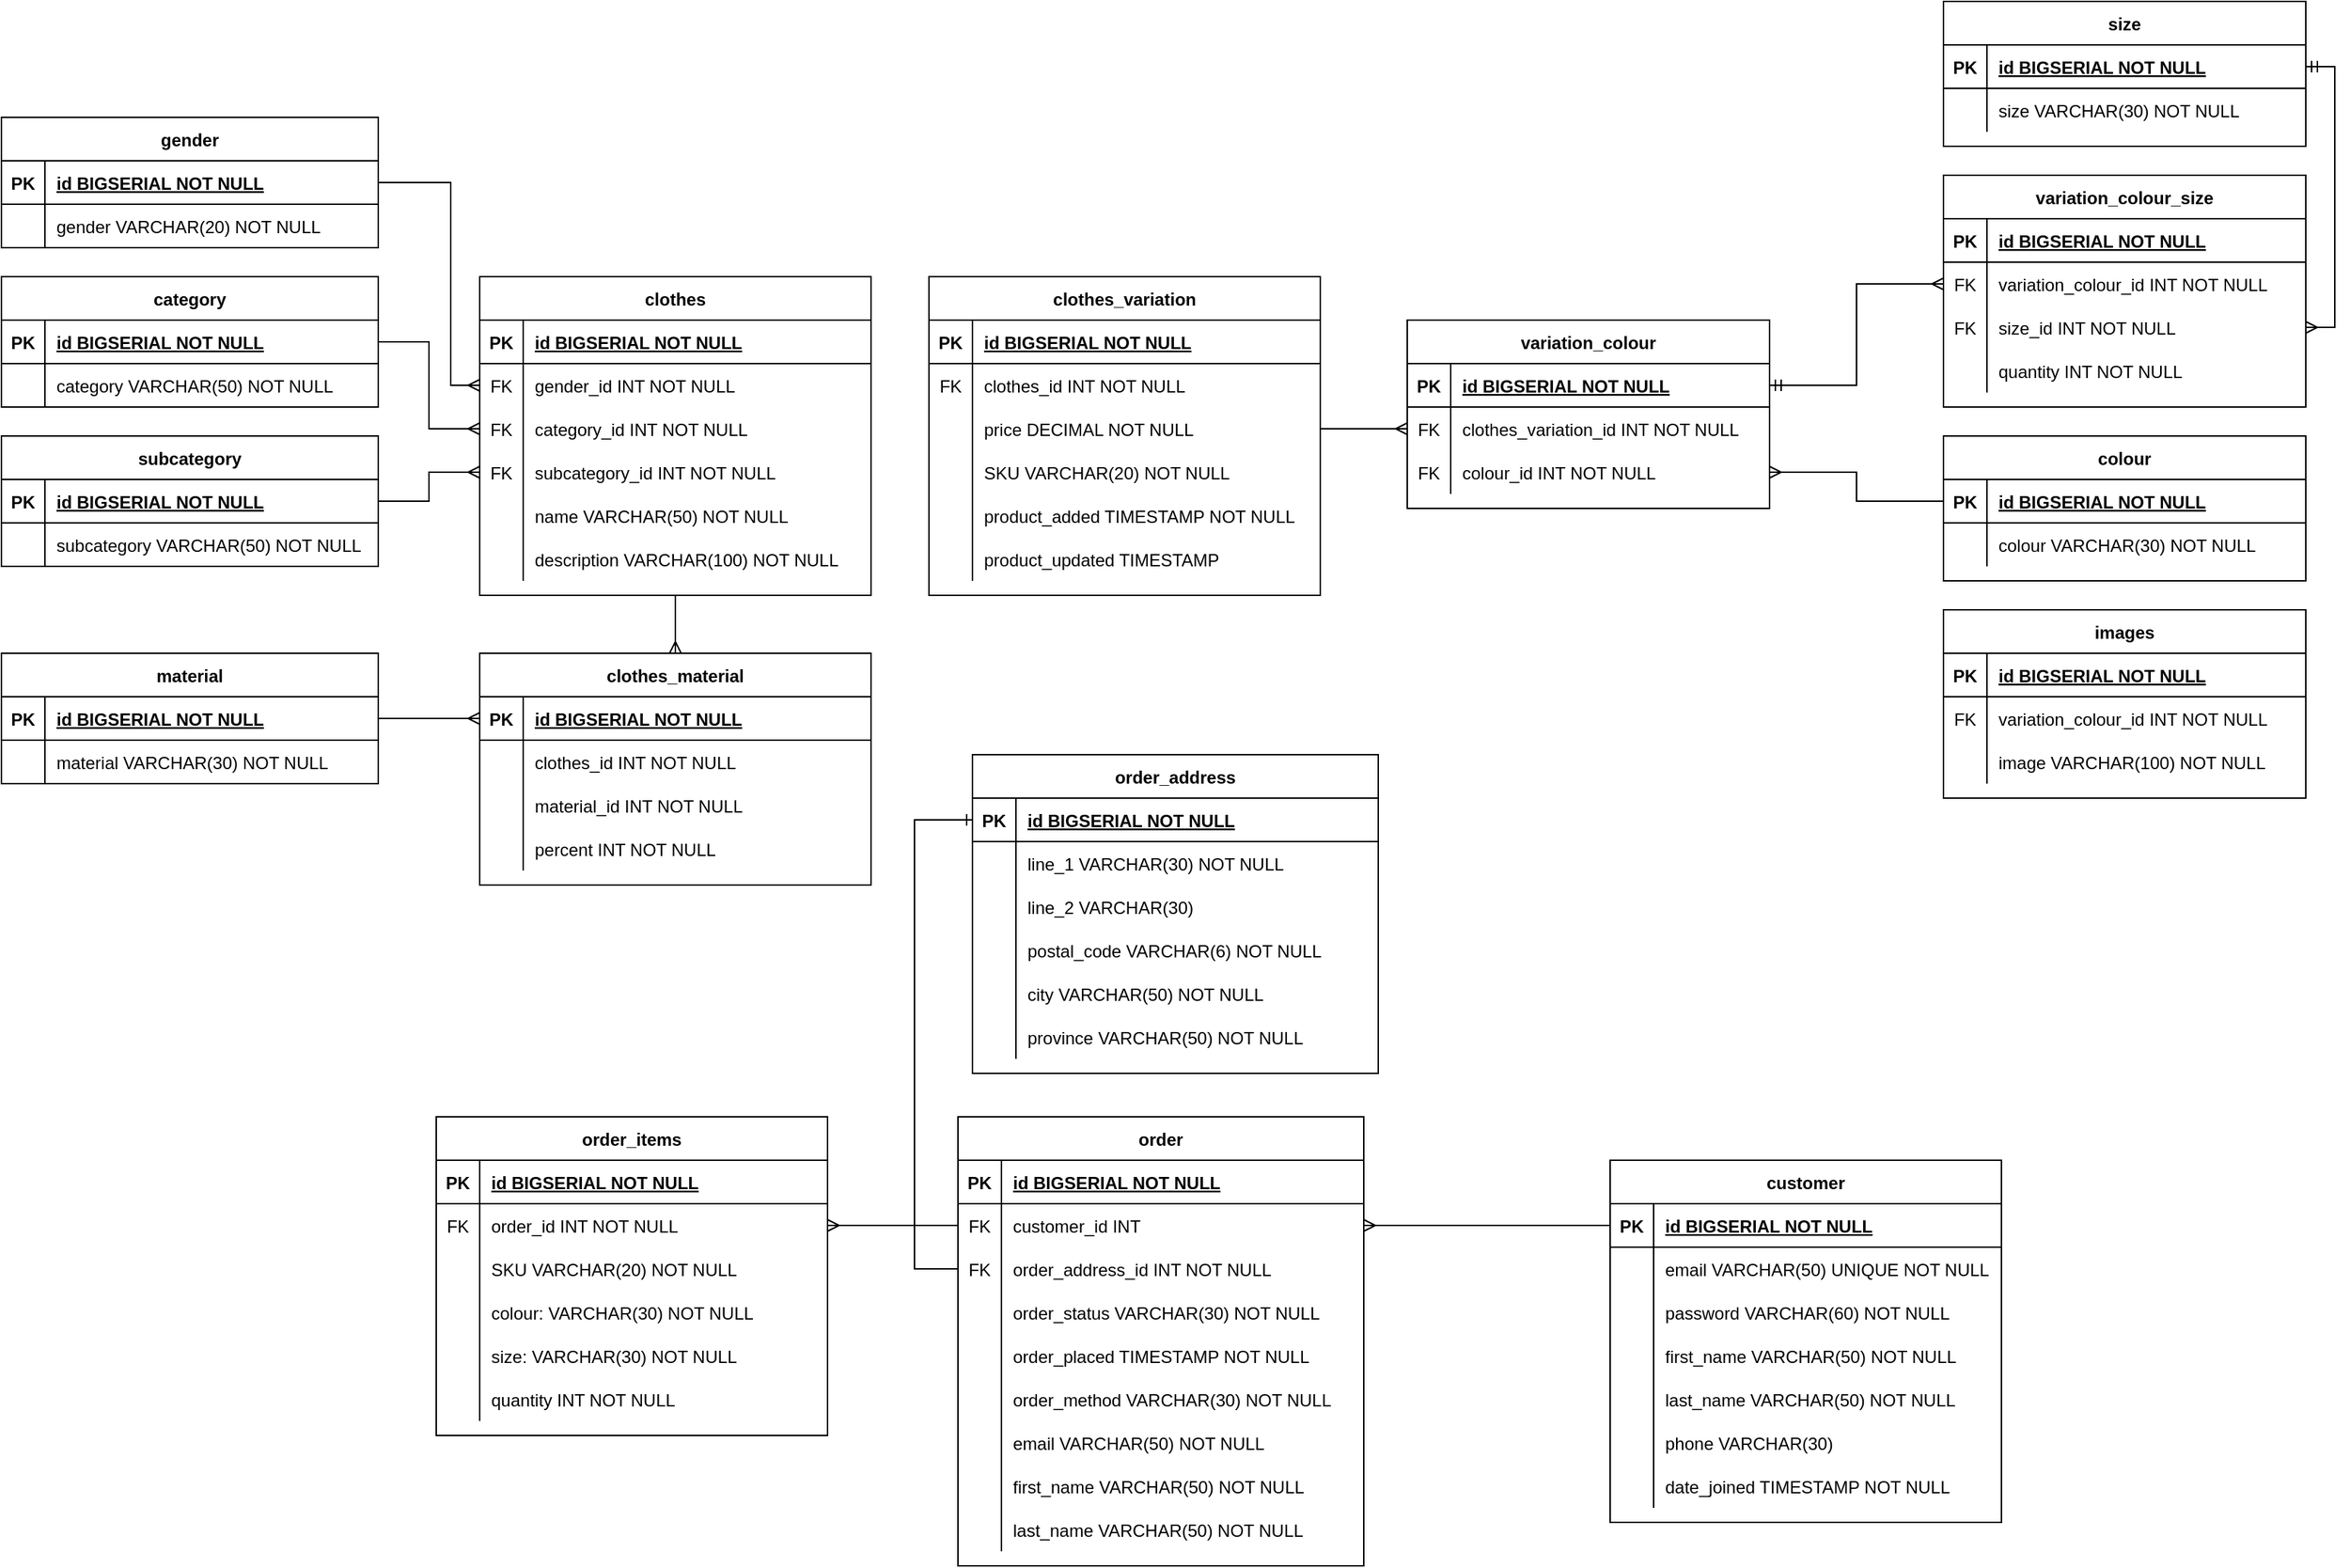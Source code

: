 <mxfile version="14.3.0" type="device"><diagram id="R2lEEEUBdFMjLlhIrx00" name="Page-1"><mxGraphModel dx="2346" dy="1302" grid="1" gridSize="10" guides="1" tooltips="1" connect="1" arrows="1" fold="1" page="1" pageScale="1" pageWidth="850" pageHeight="1100" math="0" shadow="0" extFonts="Permanent Marker^https://fonts.googleapis.com/css?family=Permanent+Marker"><root><mxCell id="0"/><mxCell id="1" parent="0"/><mxCell id="Vo9UamG4Q8uojXmbCkK1-103" style="edgeStyle=orthogonalEdgeStyle;rounded=0;orthogonalLoop=1;jettySize=auto;html=1;exitX=0.5;exitY=1;exitDx=0;exitDy=0;entryX=0.5;entryY=0;entryDx=0;entryDy=0;startArrow=none;startFill=0;endArrow=ERmany;endFill=0;" parent="1" source="xjYcCdeGIqsjNivBwrWB-1" target="Vo9UamG4Q8uojXmbCkK1-36" edge="1"><mxGeometry relative="1" as="geometry"/></mxCell><mxCell id="xjYcCdeGIqsjNivBwrWB-1" value="clothes" style="shape=table;startSize=30;container=1;collapsible=1;childLayout=tableLayout;fixedRows=1;rowLines=0;fontStyle=1;align=center;resizeLast=1;" parent="1" vertex="1"><mxGeometry x="400" y="210" width="270" height="220" as="geometry"/></mxCell><mxCell id="xjYcCdeGIqsjNivBwrWB-2" value="" style="shape=partialRectangle;collapsible=0;dropTarget=0;pointerEvents=0;fillColor=none;top=0;left=0;bottom=1;right=0;points=[[0,0.5],[1,0.5]];portConstraint=eastwest;" parent="xjYcCdeGIqsjNivBwrWB-1" vertex="1"><mxGeometry y="30" width="270" height="30" as="geometry"/></mxCell><mxCell id="xjYcCdeGIqsjNivBwrWB-3" value="PK" style="shape=partialRectangle;connectable=0;fillColor=none;top=0;left=0;bottom=0;right=0;fontStyle=1;overflow=hidden;" parent="xjYcCdeGIqsjNivBwrWB-2" vertex="1"><mxGeometry width="30" height="30" as="geometry"/></mxCell><mxCell id="xjYcCdeGIqsjNivBwrWB-4" value="id BIGSERIAL NOT NULL" style="shape=partialRectangle;connectable=0;fillColor=none;top=0;left=0;bottom=0;right=0;align=left;spacingLeft=6;fontStyle=5;overflow=hidden;" parent="xjYcCdeGIqsjNivBwrWB-2" vertex="1"><mxGeometry x="30" width="240" height="30" as="geometry"/></mxCell><mxCell id="xjYcCdeGIqsjNivBwrWB-5" value="" style="shape=partialRectangle;collapsible=0;dropTarget=0;pointerEvents=0;fillColor=none;top=0;left=0;bottom=0;right=0;points=[[0,0.5],[1,0.5]];portConstraint=eastwest;" parent="xjYcCdeGIqsjNivBwrWB-1" vertex="1"><mxGeometry y="60" width="270" height="30" as="geometry"/></mxCell><mxCell id="xjYcCdeGIqsjNivBwrWB-6" value="FK" style="shape=partialRectangle;connectable=0;fillColor=none;top=0;left=0;bottom=0;right=0;editable=1;overflow=hidden;" parent="xjYcCdeGIqsjNivBwrWB-5" vertex="1"><mxGeometry width="30" height="30" as="geometry"/></mxCell><mxCell id="xjYcCdeGIqsjNivBwrWB-7" value="gender_id INT NOT NULL" style="shape=partialRectangle;connectable=0;fillColor=none;top=0;left=0;bottom=0;right=0;align=left;spacingLeft=6;overflow=hidden;" parent="xjYcCdeGIqsjNivBwrWB-5" vertex="1"><mxGeometry x="30" width="240" height="30" as="geometry"/></mxCell><mxCell id="e1nanPh360m2CIu0aUkS-4" value="" style="shape=partialRectangle;collapsible=0;dropTarget=0;pointerEvents=0;fillColor=none;top=0;left=0;bottom=0;right=0;points=[[0,0.5],[1,0.5]];portConstraint=eastwest;" parent="xjYcCdeGIqsjNivBwrWB-1" vertex="1"><mxGeometry y="90" width="270" height="30" as="geometry"/></mxCell><mxCell id="e1nanPh360m2CIu0aUkS-5" value="FK" style="shape=partialRectangle;connectable=0;fillColor=none;top=0;left=0;bottom=0;right=0;editable=1;overflow=hidden;" parent="e1nanPh360m2CIu0aUkS-4" vertex="1"><mxGeometry width="30" height="30" as="geometry"/></mxCell><mxCell id="e1nanPh360m2CIu0aUkS-6" value="category_id INT NOT NULL" style="shape=partialRectangle;connectable=0;fillColor=none;top=0;left=0;bottom=0;right=0;align=left;spacingLeft=6;overflow=hidden;" parent="e1nanPh360m2CIu0aUkS-4" vertex="1"><mxGeometry x="30" width="240" height="30" as="geometry"/></mxCell><mxCell id="e1nanPh360m2CIu0aUkS-7" value="" style="shape=partialRectangle;collapsible=0;dropTarget=0;pointerEvents=0;fillColor=none;top=0;left=0;bottom=0;right=0;points=[[0,0.5],[1,0.5]];portConstraint=eastwest;" parent="xjYcCdeGIqsjNivBwrWB-1" vertex="1"><mxGeometry y="120" width="270" height="30" as="geometry"/></mxCell><mxCell id="e1nanPh360m2CIu0aUkS-8" value="FK" style="shape=partialRectangle;connectable=0;fillColor=none;top=0;left=0;bottom=0;right=0;editable=1;overflow=hidden;" parent="e1nanPh360m2CIu0aUkS-7" vertex="1"><mxGeometry width="30" height="30" as="geometry"/></mxCell><mxCell id="e1nanPh360m2CIu0aUkS-9" value="subcategory_id INT NOT NULL" style="shape=partialRectangle;connectable=0;fillColor=none;top=0;left=0;bottom=0;right=0;align=left;spacingLeft=6;overflow=hidden;" parent="e1nanPh360m2CIu0aUkS-7" vertex="1"><mxGeometry x="30" width="240" height="30" as="geometry"/></mxCell><mxCell id="xjYcCdeGIqsjNivBwrWB-8" value="" style="shape=partialRectangle;collapsible=0;dropTarget=0;pointerEvents=0;fillColor=none;top=0;left=0;bottom=0;right=0;points=[[0,0.5],[1,0.5]];portConstraint=eastwest;" parent="xjYcCdeGIqsjNivBwrWB-1" vertex="1"><mxGeometry y="150" width="270" height="30" as="geometry"/></mxCell><mxCell id="xjYcCdeGIqsjNivBwrWB-9" value="" style="shape=partialRectangle;connectable=0;fillColor=none;top=0;left=0;bottom=0;right=0;editable=1;overflow=hidden;" parent="xjYcCdeGIqsjNivBwrWB-8" vertex="1"><mxGeometry width="30" height="30" as="geometry"/></mxCell><mxCell id="xjYcCdeGIqsjNivBwrWB-10" value="name VARCHAR(50) NOT NULL" style="shape=partialRectangle;connectable=0;fillColor=none;top=0;left=0;bottom=0;right=0;align=left;spacingLeft=6;overflow=hidden;" parent="xjYcCdeGIqsjNivBwrWB-8" vertex="1"><mxGeometry x="30" width="240" height="30" as="geometry"/></mxCell><mxCell id="xjYcCdeGIqsjNivBwrWB-11" value="" style="shape=partialRectangle;collapsible=0;dropTarget=0;pointerEvents=0;fillColor=none;top=0;left=0;bottom=0;right=0;points=[[0,0.5],[1,0.5]];portConstraint=eastwest;" parent="xjYcCdeGIqsjNivBwrWB-1" vertex="1"><mxGeometry y="180" width="270" height="30" as="geometry"/></mxCell><mxCell id="xjYcCdeGIqsjNivBwrWB-12" value="" style="shape=partialRectangle;connectable=0;fillColor=none;top=0;left=0;bottom=0;right=0;editable=1;overflow=hidden;" parent="xjYcCdeGIqsjNivBwrWB-11" vertex="1"><mxGeometry width="30" height="30" as="geometry"/></mxCell><mxCell id="xjYcCdeGIqsjNivBwrWB-13" value="description VARCHAR(100) NOT NULL" style="shape=partialRectangle;connectable=0;fillColor=none;top=0;left=0;bottom=0;right=0;align=left;spacingLeft=6;overflow=hidden;" parent="xjYcCdeGIqsjNivBwrWB-11" vertex="1"><mxGeometry x="30" width="240" height="30" as="geometry"/></mxCell><mxCell id="xjYcCdeGIqsjNivBwrWB-41" value="variation_colour" style="shape=table;startSize=30;container=1;collapsible=1;childLayout=tableLayout;fixedRows=1;rowLines=0;fontStyle=1;align=center;resizeLast=1;" parent="1" vertex="1"><mxGeometry x="1040" y="240" width="250" height="130" as="geometry"/></mxCell><mxCell id="xjYcCdeGIqsjNivBwrWB-42" value="" style="shape=partialRectangle;collapsible=0;dropTarget=0;pointerEvents=0;fillColor=none;top=0;left=0;bottom=1;right=0;points=[[0,0.5],[1,0.5]];portConstraint=eastwest;" parent="xjYcCdeGIqsjNivBwrWB-41" vertex="1"><mxGeometry y="30" width="250" height="30" as="geometry"/></mxCell><mxCell id="xjYcCdeGIqsjNivBwrWB-43" value="PK" style="shape=partialRectangle;connectable=0;fillColor=none;top=0;left=0;bottom=0;right=0;fontStyle=1;overflow=hidden;" parent="xjYcCdeGIqsjNivBwrWB-42" vertex="1"><mxGeometry width="30" height="30" as="geometry"/></mxCell><mxCell id="xjYcCdeGIqsjNivBwrWB-44" value="id BIGSERIAL NOT NULL" style="shape=partialRectangle;connectable=0;fillColor=none;top=0;left=0;bottom=0;right=0;align=left;spacingLeft=6;fontStyle=5;overflow=hidden;" parent="xjYcCdeGIqsjNivBwrWB-42" vertex="1"><mxGeometry x="30" width="220" height="30" as="geometry"/></mxCell><mxCell id="Vo9UamG4Q8uojXmbCkK1-115" value="" style="shape=partialRectangle;collapsible=0;dropTarget=0;pointerEvents=0;fillColor=none;top=0;left=0;bottom=0;right=0;points=[[0,0.5],[1,0.5]];portConstraint=eastwest;" parent="xjYcCdeGIqsjNivBwrWB-41" vertex="1"><mxGeometry y="60" width="250" height="30" as="geometry"/></mxCell><mxCell id="Vo9UamG4Q8uojXmbCkK1-116" value="FK" style="shape=partialRectangle;connectable=0;fillColor=none;top=0;left=0;bottom=0;right=0;editable=1;overflow=hidden;" parent="Vo9UamG4Q8uojXmbCkK1-115" vertex="1"><mxGeometry width="30" height="30" as="geometry"/></mxCell><mxCell id="Vo9UamG4Q8uojXmbCkK1-117" value="clothes_variation_id INT NOT NULL" style="shape=partialRectangle;connectable=0;fillColor=none;top=0;left=0;bottom=0;right=0;align=left;spacingLeft=6;overflow=hidden;" parent="Vo9UamG4Q8uojXmbCkK1-115" vertex="1"><mxGeometry x="30" width="220" height="30" as="geometry"/></mxCell><mxCell id="xjYcCdeGIqsjNivBwrWB-48" value="" style="shape=partialRectangle;collapsible=0;dropTarget=0;pointerEvents=0;fillColor=none;top=0;left=0;bottom=0;right=0;points=[[0,0.5],[1,0.5]];portConstraint=eastwest;" parent="xjYcCdeGIqsjNivBwrWB-41" vertex="1"><mxGeometry y="90" width="250" height="30" as="geometry"/></mxCell><mxCell id="xjYcCdeGIqsjNivBwrWB-49" value="FK" style="shape=partialRectangle;connectable=0;fillColor=none;top=0;left=0;bottom=0;right=0;editable=1;overflow=hidden;" parent="xjYcCdeGIqsjNivBwrWB-48" vertex="1"><mxGeometry width="30" height="30" as="geometry"/></mxCell><mxCell id="xjYcCdeGIqsjNivBwrWB-50" value="colour_id INT NOT NULL" style="shape=partialRectangle;connectable=0;fillColor=none;top=0;left=0;bottom=0;right=0;align=left;spacingLeft=6;overflow=hidden;" parent="xjYcCdeGIqsjNivBwrWB-48" vertex="1"><mxGeometry x="30" width="220" height="30" as="geometry"/></mxCell><mxCell id="xjYcCdeGIqsjNivBwrWB-60" value="variation_colour_size" style="shape=table;startSize=30;container=1;collapsible=1;childLayout=tableLayout;fixedRows=1;rowLines=0;fontStyle=1;align=center;resizeLast=1;" parent="1" vertex="1"><mxGeometry x="1410" y="140" width="250" height="160" as="geometry"/></mxCell><mxCell id="xjYcCdeGIqsjNivBwrWB-61" value="" style="shape=partialRectangle;collapsible=0;dropTarget=0;pointerEvents=0;fillColor=none;top=0;left=0;bottom=1;right=0;points=[[0,0.5],[1,0.5]];portConstraint=eastwest;" parent="xjYcCdeGIqsjNivBwrWB-60" vertex="1"><mxGeometry y="30" width="250" height="30" as="geometry"/></mxCell><mxCell id="xjYcCdeGIqsjNivBwrWB-62" value="PK" style="shape=partialRectangle;connectable=0;fillColor=none;top=0;left=0;bottom=0;right=0;fontStyle=1;overflow=hidden;" parent="xjYcCdeGIqsjNivBwrWB-61" vertex="1"><mxGeometry width="30" height="30" as="geometry"/></mxCell><mxCell id="xjYcCdeGIqsjNivBwrWB-63" value="id BIGSERIAL NOT NULL" style="shape=partialRectangle;connectable=0;fillColor=none;top=0;left=0;bottom=0;right=0;align=left;spacingLeft=6;fontStyle=5;overflow=hidden;" parent="xjYcCdeGIqsjNivBwrWB-61" vertex="1"><mxGeometry x="30" width="220" height="30" as="geometry"/></mxCell><mxCell id="xjYcCdeGIqsjNivBwrWB-64" value="" style="shape=partialRectangle;collapsible=0;dropTarget=0;pointerEvents=0;fillColor=none;top=0;left=0;bottom=0;right=0;points=[[0,0.5],[1,0.5]];portConstraint=eastwest;" parent="xjYcCdeGIqsjNivBwrWB-60" vertex="1"><mxGeometry y="60" width="250" height="30" as="geometry"/></mxCell><mxCell id="xjYcCdeGIqsjNivBwrWB-65" value="FK" style="shape=partialRectangle;connectable=0;fillColor=none;top=0;left=0;bottom=0;right=0;editable=1;overflow=hidden;" parent="xjYcCdeGIqsjNivBwrWB-64" vertex="1"><mxGeometry width="30" height="30" as="geometry"/></mxCell><mxCell id="xjYcCdeGIqsjNivBwrWB-66" value="variation_colour_id INT NOT NULL" style="shape=partialRectangle;connectable=0;fillColor=none;top=0;left=0;bottom=0;right=0;align=left;spacingLeft=6;overflow=hidden;" parent="xjYcCdeGIqsjNivBwrWB-64" vertex="1"><mxGeometry x="30" width="220" height="30" as="geometry"/></mxCell><mxCell id="xjYcCdeGIqsjNivBwrWB-67" value="" style="shape=partialRectangle;collapsible=0;dropTarget=0;pointerEvents=0;fillColor=none;top=0;left=0;bottom=0;right=0;points=[[0,0.5],[1,0.5]];portConstraint=eastwest;" parent="xjYcCdeGIqsjNivBwrWB-60" vertex="1"><mxGeometry y="90" width="250" height="30" as="geometry"/></mxCell><mxCell id="xjYcCdeGIqsjNivBwrWB-68" value="FK" style="shape=partialRectangle;connectable=0;fillColor=none;top=0;left=0;bottom=0;right=0;editable=1;overflow=hidden;" parent="xjYcCdeGIqsjNivBwrWB-67" vertex="1"><mxGeometry width="30" height="30" as="geometry"/></mxCell><mxCell id="xjYcCdeGIqsjNivBwrWB-69" value="size_id INT NOT NULL" style="shape=partialRectangle;connectable=0;fillColor=none;top=0;left=0;bottom=0;right=0;align=left;spacingLeft=6;overflow=hidden;" parent="xjYcCdeGIqsjNivBwrWB-67" vertex="1"><mxGeometry x="30" width="220" height="30" as="geometry"/></mxCell><mxCell id="4JdLT3uCBO1-RNgGdxpR-1" value="" style="shape=partialRectangle;collapsible=0;dropTarget=0;pointerEvents=0;fillColor=none;top=0;left=0;bottom=0;right=0;points=[[0,0.5],[1,0.5]];portConstraint=eastwest;" parent="xjYcCdeGIqsjNivBwrWB-60" vertex="1"><mxGeometry y="120" width="250" height="30" as="geometry"/></mxCell><mxCell id="4JdLT3uCBO1-RNgGdxpR-2" value="" style="shape=partialRectangle;connectable=0;fillColor=none;top=0;left=0;bottom=0;right=0;editable=1;overflow=hidden;" parent="4JdLT3uCBO1-RNgGdxpR-1" vertex="1"><mxGeometry width="30" height="30" as="geometry"/></mxCell><mxCell id="4JdLT3uCBO1-RNgGdxpR-3" value="quantity INT NOT NULL" style="shape=partialRectangle;connectable=0;fillColor=none;top=0;left=0;bottom=0;right=0;align=left;spacingLeft=6;overflow=hidden;" parent="4JdLT3uCBO1-RNgGdxpR-1" vertex="1"><mxGeometry x="30" width="220" height="30" as="geometry"/></mxCell><mxCell id="xjYcCdeGIqsjNivBwrWB-73" value="colour" style="shape=table;startSize=30;container=1;collapsible=1;childLayout=tableLayout;fixedRows=1;rowLines=0;fontStyle=1;align=center;resizeLast=1;" parent="1" vertex="1"><mxGeometry x="1410" y="320" width="250" height="100" as="geometry"/></mxCell><mxCell id="xjYcCdeGIqsjNivBwrWB-74" value="" style="shape=partialRectangle;collapsible=0;dropTarget=0;pointerEvents=0;fillColor=none;top=0;left=0;bottom=1;right=0;points=[[0,0.5],[1,0.5]];portConstraint=eastwest;" parent="xjYcCdeGIqsjNivBwrWB-73" vertex="1"><mxGeometry y="30" width="250" height="30" as="geometry"/></mxCell><mxCell id="xjYcCdeGIqsjNivBwrWB-75" value="PK" style="shape=partialRectangle;connectable=0;fillColor=none;top=0;left=0;bottom=0;right=0;fontStyle=1;overflow=hidden;" parent="xjYcCdeGIqsjNivBwrWB-74" vertex="1"><mxGeometry width="30" height="30" as="geometry"/></mxCell><mxCell id="xjYcCdeGIqsjNivBwrWB-76" value="id BIGSERIAL NOT NULL" style="shape=partialRectangle;connectable=0;fillColor=none;top=0;left=0;bottom=0;right=0;align=left;spacingLeft=6;fontStyle=5;overflow=hidden;" parent="xjYcCdeGIqsjNivBwrWB-74" vertex="1"><mxGeometry x="30" width="220" height="30" as="geometry"/></mxCell><mxCell id="xjYcCdeGIqsjNivBwrWB-77" value="" style="shape=partialRectangle;collapsible=0;dropTarget=0;pointerEvents=0;fillColor=none;top=0;left=0;bottom=0;right=0;points=[[0,0.5],[1,0.5]];portConstraint=eastwest;" parent="xjYcCdeGIqsjNivBwrWB-73" vertex="1"><mxGeometry y="60" width="250" height="30" as="geometry"/></mxCell><mxCell id="xjYcCdeGIqsjNivBwrWB-78" value="" style="shape=partialRectangle;connectable=0;fillColor=none;top=0;left=0;bottom=0;right=0;editable=1;overflow=hidden;" parent="xjYcCdeGIqsjNivBwrWB-77" vertex="1"><mxGeometry width="30" height="30" as="geometry"/></mxCell><mxCell id="xjYcCdeGIqsjNivBwrWB-79" value="colour VARCHAR(30) NOT NULL" style="shape=partialRectangle;connectable=0;fillColor=none;top=0;left=0;bottom=0;right=0;align=left;spacingLeft=6;overflow=hidden;" parent="xjYcCdeGIqsjNivBwrWB-77" vertex="1"><mxGeometry x="30" width="220" height="30" as="geometry"/></mxCell><mxCell id="xjYcCdeGIqsjNivBwrWB-87" value="size" style="shape=table;startSize=30;container=1;collapsible=1;childLayout=tableLayout;fixedRows=1;rowLines=0;fontStyle=1;align=center;resizeLast=1;" parent="1" vertex="1"><mxGeometry x="1410" y="20" width="250" height="100" as="geometry"/></mxCell><mxCell id="xjYcCdeGIqsjNivBwrWB-88" value="" style="shape=partialRectangle;collapsible=0;dropTarget=0;pointerEvents=0;fillColor=none;top=0;left=0;bottom=1;right=0;points=[[0,0.5],[1,0.5]];portConstraint=eastwest;" parent="xjYcCdeGIqsjNivBwrWB-87" vertex="1"><mxGeometry y="30" width="250" height="30" as="geometry"/></mxCell><mxCell id="xjYcCdeGIqsjNivBwrWB-89" value="PK" style="shape=partialRectangle;connectable=0;fillColor=none;top=0;left=0;bottom=0;right=0;fontStyle=1;overflow=hidden;" parent="xjYcCdeGIqsjNivBwrWB-88" vertex="1"><mxGeometry width="30" height="30" as="geometry"/></mxCell><mxCell id="xjYcCdeGIqsjNivBwrWB-90" value="id BIGSERIAL NOT NULL" style="shape=partialRectangle;connectable=0;fillColor=none;top=0;left=0;bottom=0;right=0;align=left;spacingLeft=6;fontStyle=5;overflow=hidden;" parent="xjYcCdeGIqsjNivBwrWB-88" vertex="1"><mxGeometry x="30" width="220" height="30" as="geometry"/></mxCell><mxCell id="xjYcCdeGIqsjNivBwrWB-91" value="" style="shape=partialRectangle;collapsible=0;dropTarget=0;pointerEvents=0;fillColor=none;top=0;left=0;bottom=0;right=0;points=[[0,0.5],[1,0.5]];portConstraint=eastwest;" parent="xjYcCdeGIqsjNivBwrWB-87" vertex="1"><mxGeometry y="60" width="250" height="30" as="geometry"/></mxCell><mxCell id="xjYcCdeGIqsjNivBwrWB-92" value="" style="shape=partialRectangle;connectable=0;fillColor=none;top=0;left=0;bottom=0;right=0;editable=1;overflow=hidden;" parent="xjYcCdeGIqsjNivBwrWB-91" vertex="1"><mxGeometry width="30" height="30" as="geometry"/></mxCell><mxCell id="xjYcCdeGIqsjNivBwrWB-93" value="size VARCHAR(30) NOT NULL" style="shape=partialRectangle;connectable=0;fillColor=none;top=0;left=0;bottom=0;right=0;align=left;spacingLeft=6;overflow=hidden;" parent="xjYcCdeGIqsjNivBwrWB-91" vertex="1"><mxGeometry x="30" width="220" height="30" as="geometry"/></mxCell><mxCell id="ge1_46uiZH0Ip_274Syg-16" value="category" style="shape=table;startSize=30;container=1;collapsible=1;childLayout=tableLayout;fixedRows=1;rowLines=0;fontStyle=1;align=center;resizeLast=1;" parent="1" vertex="1"><mxGeometry x="70" y="210" width="260" height="90" as="geometry"/></mxCell><mxCell id="ge1_46uiZH0Ip_274Syg-17" value="" style="shape=partialRectangle;collapsible=0;dropTarget=0;pointerEvents=0;fillColor=none;top=0;left=0;bottom=1;right=0;points=[[0,0.5],[1,0.5]];portConstraint=eastwest;" parent="ge1_46uiZH0Ip_274Syg-16" vertex="1"><mxGeometry y="30" width="260" height="30" as="geometry"/></mxCell><mxCell id="ge1_46uiZH0Ip_274Syg-18" value="PK" style="shape=partialRectangle;connectable=0;fillColor=none;top=0;left=0;bottom=0;right=0;fontStyle=1;overflow=hidden;" parent="ge1_46uiZH0Ip_274Syg-17" vertex="1"><mxGeometry width="30" height="30" as="geometry"/></mxCell><mxCell id="ge1_46uiZH0Ip_274Syg-19" value="id BIGSERIAL NOT NULL" style="shape=partialRectangle;connectable=0;fillColor=none;top=0;left=0;bottom=0;right=0;align=left;spacingLeft=6;fontStyle=5;overflow=hidden;" parent="ge1_46uiZH0Ip_274Syg-17" vertex="1"><mxGeometry x="30" width="230" height="30" as="geometry"/></mxCell><mxCell id="ge1_46uiZH0Ip_274Syg-68" value="" style="shape=partialRectangle;collapsible=0;dropTarget=0;pointerEvents=0;fillColor=none;top=0;left=0;bottom=0;right=0;points=[[0,0.5],[1,0.5]];portConstraint=eastwest;" parent="ge1_46uiZH0Ip_274Syg-16" vertex="1"><mxGeometry y="60" width="260" height="30" as="geometry"/></mxCell><mxCell id="ge1_46uiZH0Ip_274Syg-69" value="" style="shape=partialRectangle;connectable=0;fillColor=none;top=0;left=0;bottom=0;right=0;editable=1;overflow=hidden;" parent="ge1_46uiZH0Ip_274Syg-68" vertex="1"><mxGeometry width="30" height="30" as="geometry"/></mxCell><mxCell id="ge1_46uiZH0Ip_274Syg-70" value="category VARCHAR(50) NOT NULL" style="shape=partialRectangle;connectable=0;fillColor=none;top=0;left=0;bottom=0;right=0;align=left;spacingLeft=6;overflow=hidden;" parent="ge1_46uiZH0Ip_274Syg-68" vertex="1"><mxGeometry x="30" width="230" height="30" as="geometry"/></mxCell><mxCell id="ge1_46uiZH0Ip_274Syg-71" style="edgeStyle=orthogonalEdgeStyle;rounded=0;orthogonalLoop=1;jettySize=auto;html=1;exitX=1;exitY=0.5;exitDx=0;exitDy=0;startArrow=ERmandOne;startFill=0;endArrow=ERmany;endFill=0;" parent="ge1_46uiZH0Ip_274Syg-16" edge="1"><mxGeometry relative="1" as="geometry"><mxPoint x="280" y="75" as="sourcePoint"/><mxPoint x="280" y="75" as="targetPoint"/></mxGeometry></mxCell><mxCell id="ge1_46uiZH0Ip_274Syg-32" value="subcategory" style="shape=table;startSize=30;container=1;collapsible=1;childLayout=tableLayout;fixedRows=1;rowLines=0;fontStyle=1;align=center;resizeLast=1;" parent="1" vertex="1"><mxGeometry x="70" y="320" width="260" height="90" as="geometry"/></mxCell><mxCell id="ge1_46uiZH0Ip_274Syg-33" value="" style="shape=partialRectangle;collapsible=0;dropTarget=0;pointerEvents=0;fillColor=none;top=0;left=0;bottom=1;right=0;points=[[0,0.5],[1,0.5]];portConstraint=eastwest;" parent="ge1_46uiZH0Ip_274Syg-32" vertex="1"><mxGeometry y="30" width="260" height="30" as="geometry"/></mxCell><mxCell id="ge1_46uiZH0Ip_274Syg-34" value="PK" style="shape=partialRectangle;connectable=0;fillColor=none;top=0;left=0;bottom=0;right=0;fontStyle=1;overflow=hidden;" parent="ge1_46uiZH0Ip_274Syg-33" vertex="1"><mxGeometry width="30" height="30" as="geometry"/></mxCell><mxCell id="ge1_46uiZH0Ip_274Syg-35" value="id BIGSERIAL NOT NULL" style="shape=partialRectangle;connectable=0;fillColor=none;top=0;left=0;bottom=0;right=0;align=left;spacingLeft=6;fontStyle=5;overflow=hidden;" parent="ge1_46uiZH0Ip_274Syg-33" vertex="1"><mxGeometry x="30" width="230" height="30" as="geometry"/></mxCell><mxCell id="ge1_46uiZH0Ip_274Syg-36" value="" style="shape=partialRectangle;collapsible=0;dropTarget=0;pointerEvents=0;fillColor=none;top=0;left=0;bottom=0;right=0;points=[[0,0.5],[1,0.5]];portConstraint=eastwest;" parent="ge1_46uiZH0Ip_274Syg-32" vertex="1"><mxGeometry y="60" width="260" height="30" as="geometry"/></mxCell><mxCell id="ge1_46uiZH0Ip_274Syg-37" value="" style="shape=partialRectangle;connectable=0;fillColor=none;top=0;left=0;bottom=0;right=0;editable=1;overflow=hidden;" parent="ge1_46uiZH0Ip_274Syg-36" vertex="1"><mxGeometry width="30" height="30" as="geometry"/></mxCell><mxCell id="ge1_46uiZH0Ip_274Syg-38" value="subcategory VARCHAR(50) NOT NULL" style="shape=partialRectangle;connectable=0;fillColor=none;top=0;left=0;bottom=0;right=0;align=left;spacingLeft=6;overflow=hidden;" parent="ge1_46uiZH0Ip_274Syg-36" vertex="1"><mxGeometry x="30" width="230" height="30" as="geometry"/></mxCell><mxCell id="ge1_46uiZH0Ip_274Syg-76" style="edgeStyle=orthogonalEdgeStyle;rounded=0;orthogonalLoop=1;jettySize=auto;html=1;exitX=1;exitY=0.5;exitDx=0;exitDy=0;entryX=0;entryY=0.5;entryDx=0;entryDy=0;startArrow=none;startFill=0;endArrow=ERmany;endFill=0;" parent="1" source="ge1_46uiZH0Ip_274Syg-33" target="e1nanPh360m2CIu0aUkS-7" edge="1"><mxGeometry relative="1" as="geometry"><mxPoint x="40" y="15" as="targetPoint"/></mxGeometry></mxCell><mxCell id="ge1_46uiZH0Ip_274Syg-80" value="gender" style="shape=table;startSize=30;container=1;collapsible=1;childLayout=tableLayout;fixedRows=1;rowLines=0;fontStyle=1;align=center;resizeLast=1;" parent="1" vertex="1"><mxGeometry x="70" y="100" width="260" height="90" as="geometry"/></mxCell><mxCell id="ge1_46uiZH0Ip_274Syg-81" value="" style="shape=partialRectangle;collapsible=0;dropTarget=0;pointerEvents=0;fillColor=none;top=0;left=0;bottom=1;right=0;points=[[0,0.5],[1,0.5]];portConstraint=eastwest;" parent="ge1_46uiZH0Ip_274Syg-80" vertex="1"><mxGeometry y="30" width="260" height="30" as="geometry"/></mxCell><mxCell id="ge1_46uiZH0Ip_274Syg-82" value="PK" style="shape=partialRectangle;connectable=0;fillColor=none;top=0;left=0;bottom=0;right=0;fontStyle=1;overflow=hidden;" parent="ge1_46uiZH0Ip_274Syg-81" vertex="1"><mxGeometry width="30" height="30" as="geometry"/></mxCell><mxCell id="ge1_46uiZH0Ip_274Syg-83" value="id BIGSERIAL NOT NULL" style="shape=partialRectangle;connectable=0;fillColor=none;top=0;left=0;bottom=0;right=0;align=left;spacingLeft=6;fontStyle=5;overflow=hidden;" parent="ge1_46uiZH0Ip_274Syg-81" vertex="1"><mxGeometry x="30" width="230" height="30" as="geometry"/></mxCell><mxCell id="ge1_46uiZH0Ip_274Syg-84" value="" style="shape=partialRectangle;collapsible=0;dropTarget=0;pointerEvents=0;fillColor=none;top=0;left=0;bottom=0;right=0;points=[[0,0.5],[1,0.5]];portConstraint=eastwest;" parent="ge1_46uiZH0Ip_274Syg-80" vertex="1"><mxGeometry y="60" width="260" height="30" as="geometry"/></mxCell><mxCell id="ge1_46uiZH0Ip_274Syg-85" value="" style="shape=partialRectangle;connectable=0;fillColor=none;top=0;left=0;bottom=0;right=0;editable=1;overflow=hidden;" parent="ge1_46uiZH0Ip_274Syg-84" vertex="1"><mxGeometry width="30" height="30" as="geometry"/></mxCell><mxCell id="ge1_46uiZH0Ip_274Syg-86" value="gender VARCHAR(20) NOT NULL" style="shape=partialRectangle;connectable=0;fillColor=none;top=0;left=0;bottom=0;right=0;align=left;spacingLeft=6;overflow=hidden;" parent="ge1_46uiZH0Ip_274Syg-84" vertex="1"><mxGeometry x="30" width="230" height="30" as="geometry"/></mxCell><mxCell id="ge1_46uiZH0Ip_274Syg-87" style="edgeStyle=orthogonalEdgeStyle;rounded=0;orthogonalLoop=1;jettySize=auto;html=1;exitX=1;exitY=0.5;exitDx=0;exitDy=0;startArrow=ERmandOne;startFill=0;endArrow=ERmany;endFill=0;" parent="ge1_46uiZH0Ip_274Syg-80" edge="1"><mxGeometry relative="1" as="geometry"><mxPoint x="280" y="75" as="sourcePoint"/><mxPoint x="280" y="75" as="targetPoint"/></mxGeometry></mxCell><mxCell id="ge1_46uiZH0Ip_274Syg-88" style="edgeStyle=orthogonalEdgeStyle;rounded=0;orthogonalLoop=1;jettySize=auto;html=1;exitX=1;exitY=0.5;exitDx=0;exitDy=0;startArrow=ERmandOne;startFill=0;endArrow=ERmany;endFill=0;" parent="ge1_46uiZH0Ip_274Syg-80" source="ge1_46uiZH0Ip_274Syg-81" target="ge1_46uiZH0Ip_274Syg-81" edge="1"><mxGeometry relative="1" as="geometry"/></mxCell><mxCell id="ge1_46uiZH0Ip_274Syg-122" style="edgeStyle=orthogonalEdgeStyle;rounded=0;orthogonalLoop=1;jettySize=auto;html=1;exitX=1;exitY=0.5;exitDx=0;exitDy=0;entryX=0;entryY=0.5;entryDx=0;entryDy=0;startArrow=ERmandOne;startFill=0;endArrow=ERmany;endFill=0;" parent="1" source="xjYcCdeGIqsjNivBwrWB-42" target="xjYcCdeGIqsjNivBwrWB-64" edge="1"><mxGeometry relative="1" as="geometry"/></mxCell><mxCell id="ge1_46uiZH0Ip_274Syg-124" style="edgeStyle=orthogonalEdgeStyle;rounded=0;orthogonalLoop=1;jettySize=auto;html=1;startArrow=none;startFill=0;endArrow=ERmany;endFill=0;entryX=1;entryY=0.5;entryDx=0;entryDy=0;exitX=0;exitY=0.5;exitDx=0;exitDy=0;" parent="1" source="xjYcCdeGIqsjNivBwrWB-74" target="xjYcCdeGIqsjNivBwrWB-48" edge="1"><mxGeometry relative="1" as="geometry"><mxPoint x="1320" y="440" as="targetPoint"/><mxPoint x="1360" y="490" as="sourcePoint"/></mxGeometry></mxCell><mxCell id="ge1_46uiZH0Ip_274Syg-125" style="edgeStyle=orthogonalEdgeStyle;rounded=0;orthogonalLoop=1;jettySize=auto;html=1;exitX=1;exitY=0.5;exitDx=0;exitDy=0;startArrow=ERmandOne;startFill=0;endArrow=ERmany;endFill=0;entryX=1;entryY=0.5;entryDx=0;entryDy=0;" parent="1" source="xjYcCdeGIqsjNivBwrWB-88" target="xjYcCdeGIqsjNivBwrWB-67" edge="1"><mxGeometry relative="1" as="geometry"><mxPoint x="1650" y="450" as="targetPoint"/></mxGeometry></mxCell><mxCell id="ge1_46uiZH0Ip_274Syg-129" style="edgeStyle=orthogonalEdgeStyle;rounded=0;orthogonalLoop=1;jettySize=auto;html=1;exitX=1;exitY=0.5;exitDx=0;exitDy=0;entryX=0;entryY=0.5;entryDx=0;entryDy=0;startArrow=none;startFill=0;endArrow=ERmany;endFill=0;" parent="1" source="ge1_46uiZH0Ip_274Syg-17" target="e1nanPh360m2CIu0aUkS-4" edge="1"><mxGeometry relative="1" as="geometry"><mxPoint x="400" y="145" as="targetPoint"/></mxGeometry></mxCell><mxCell id="e1nanPh360m2CIu0aUkS-10" style="edgeStyle=orthogonalEdgeStyle;rounded=0;orthogonalLoop=1;jettySize=auto;html=1;entryX=0;entryY=0.5;entryDx=0;entryDy=0;endArrow=ERmany;endFill=0;startArrow=none;startFill=0;exitX=1;exitY=0.5;exitDx=0;exitDy=0;" parent="1" source="ge1_46uiZH0Ip_274Syg-81" target="xjYcCdeGIqsjNivBwrWB-5" edge="1"><mxGeometry relative="1" as="geometry"><mxPoint x="340" y="110" as="sourcePoint"/><Array as="points"><mxPoint x="380" y="145"/><mxPoint x="380" y="285"/></Array></mxGeometry></mxCell><mxCell id="Vo9UamG4Q8uojXmbCkK1-36" value="clothes_material" style="shape=table;startSize=30;container=1;collapsible=1;childLayout=tableLayout;fixedRows=1;rowLines=0;fontStyle=1;align=center;resizeLast=1;" parent="1" vertex="1"><mxGeometry x="400" y="470" width="270" height="160" as="geometry"/></mxCell><mxCell id="Vo9UamG4Q8uojXmbCkK1-37" value="" style="shape=partialRectangle;collapsible=0;dropTarget=0;pointerEvents=0;fillColor=none;top=0;left=0;bottom=1;right=0;points=[[0,0.5],[1,0.5]];portConstraint=eastwest;" parent="Vo9UamG4Q8uojXmbCkK1-36" vertex="1"><mxGeometry y="30" width="270" height="30" as="geometry"/></mxCell><mxCell id="Vo9UamG4Q8uojXmbCkK1-38" value="PK" style="shape=partialRectangle;connectable=0;fillColor=none;top=0;left=0;bottom=0;right=0;fontStyle=1;overflow=hidden;" parent="Vo9UamG4Q8uojXmbCkK1-37" vertex="1"><mxGeometry width="30" height="30" as="geometry"/></mxCell><mxCell id="Vo9UamG4Q8uojXmbCkK1-39" value="id BIGSERIAL NOT NULL" style="shape=partialRectangle;connectable=0;fillColor=none;top=0;left=0;bottom=0;right=0;align=left;spacingLeft=6;fontStyle=5;overflow=hidden;" parent="Vo9UamG4Q8uojXmbCkK1-37" vertex="1"><mxGeometry x="30" width="240" height="30" as="geometry"/></mxCell><mxCell id="Vo9UamG4Q8uojXmbCkK1-40" value="" style="shape=partialRectangle;collapsible=0;dropTarget=0;pointerEvents=0;fillColor=none;top=0;left=0;bottom=0;right=0;points=[[0,0.5],[1,0.5]];portConstraint=eastwest;" parent="Vo9UamG4Q8uojXmbCkK1-36" vertex="1"><mxGeometry y="60" width="270" height="30" as="geometry"/></mxCell><mxCell id="Vo9UamG4Q8uojXmbCkK1-41" value="" style="shape=partialRectangle;connectable=0;fillColor=none;top=0;left=0;bottom=0;right=0;editable=1;overflow=hidden;" parent="Vo9UamG4Q8uojXmbCkK1-40" vertex="1"><mxGeometry width="30" height="30" as="geometry"/></mxCell><mxCell id="Vo9UamG4Q8uojXmbCkK1-42" value="clothes_id INT NOT NULL" style="shape=partialRectangle;connectable=0;fillColor=none;top=0;left=0;bottom=0;right=0;align=left;spacingLeft=6;overflow=hidden;" parent="Vo9UamG4Q8uojXmbCkK1-40" vertex="1"><mxGeometry x="30" width="240" height="30" as="geometry"/></mxCell><mxCell id="Vo9UamG4Q8uojXmbCkK1-43" value="" style="shape=partialRectangle;collapsible=0;dropTarget=0;pointerEvents=0;fillColor=none;top=0;left=0;bottom=0;right=0;points=[[0,0.5],[1,0.5]];portConstraint=eastwest;" parent="Vo9UamG4Q8uojXmbCkK1-36" vertex="1"><mxGeometry y="90" width="270" height="30" as="geometry"/></mxCell><mxCell id="Vo9UamG4Q8uojXmbCkK1-44" value="" style="shape=partialRectangle;connectable=0;fillColor=none;top=0;left=0;bottom=0;right=0;editable=1;overflow=hidden;" parent="Vo9UamG4Q8uojXmbCkK1-43" vertex="1"><mxGeometry width="30" height="30" as="geometry"/></mxCell><mxCell id="Vo9UamG4Q8uojXmbCkK1-45" value="material_id INT NOT NULL" style="shape=partialRectangle;connectable=0;fillColor=none;top=0;left=0;bottom=0;right=0;align=left;spacingLeft=6;overflow=hidden;" parent="Vo9UamG4Q8uojXmbCkK1-43" vertex="1"><mxGeometry x="30" width="240" height="30" as="geometry"/></mxCell><mxCell id="Vo9UamG4Q8uojXmbCkK1-46" value="" style="shape=partialRectangle;collapsible=0;dropTarget=0;pointerEvents=0;fillColor=none;top=0;left=0;bottom=0;right=0;points=[[0,0.5],[1,0.5]];portConstraint=eastwest;" parent="Vo9UamG4Q8uojXmbCkK1-36" vertex="1"><mxGeometry y="120" width="270" height="30" as="geometry"/></mxCell><mxCell id="Vo9UamG4Q8uojXmbCkK1-47" value="" style="shape=partialRectangle;connectable=0;fillColor=none;top=0;left=0;bottom=0;right=0;editable=1;overflow=hidden;" parent="Vo9UamG4Q8uojXmbCkK1-46" vertex="1"><mxGeometry width="30" height="30" as="geometry"/></mxCell><mxCell id="Vo9UamG4Q8uojXmbCkK1-48" value="percent INT NOT NULL" style="shape=partialRectangle;connectable=0;fillColor=none;top=0;left=0;bottom=0;right=0;align=left;spacingLeft=6;overflow=hidden;" parent="Vo9UamG4Q8uojXmbCkK1-46" vertex="1"><mxGeometry x="30" width="240" height="30" as="geometry"/></mxCell><mxCell id="Vo9UamG4Q8uojXmbCkK1-62" value="clothes_variation" style="shape=table;startSize=30;container=1;collapsible=1;childLayout=tableLayout;fixedRows=1;rowLines=0;fontStyle=1;align=center;resizeLast=1;" parent="1" vertex="1"><mxGeometry x="710" y="210" width="270" height="220" as="geometry"/></mxCell><mxCell id="Vo9UamG4Q8uojXmbCkK1-63" value="" style="shape=partialRectangle;collapsible=0;dropTarget=0;pointerEvents=0;fillColor=none;top=0;left=0;bottom=1;right=0;points=[[0,0.5],[1,0.5]];portConstraint=eastwest;" parent="Vo9UamG4Q8uojXmbCkK1-62" vertex="1"><mxGeometry y="30" width="270" height="30" as="geometry"/></mxCell><mxCell id="Vo9UamG4Q8uojXmbCkK1-64" value="PK" style="shape=partialRectangle;connectable=0;fillColor=none;top=0;left=0;bottom=0;right=0;fontStyle=1;overflow=hidden;" parent="Vo9UamG4Q8uojXmbCkK1-63" vertex="1"><mxGeometry width="30" height="30" as="geometry"/></mxCell><mxCell id="Vo9UamG4Q8uojXmbCkK1-65" value="id BIGSERIAL NOT NULL" style="shape=partialRectangle;connectable=0;fillColor=none;top=0;left=0;bottom=0;right=0;align=left;spacingLeft=6;fontStyle=5;overflow=hidden;" parent="Vo9UamG4Q8uojXmbCkK1-63" vertex="1"><mxGeometry x="30" width="240" height="30" as="geometry"/></mxCell><mxCell id="Vo9UamG4Q8uojXmbCkK1-66" value="" style="shape=partialRectangle;collapsible=0;dropTarget=0;pointerEvents=0;fillColor=none;top=0;left=0;bottom=0;right=0;points=[[0,0.5],[1,0.5]];portConstraint=eastwest;" parent="Vo9UamG4Q8uojXmbCkK1-62" vertex="1"><mxGeometry y="60" width="270" height="30" as="geometry"/></mxCell><mxCell id="Vo9UamG4Q8uojXmbCkK1-67" value="FK" style="shape=partialRectangle;connectable=0;fillColor=none;top=0;left=0;bottom=0;right=0;editable=1;overflow=hidden;" parent="Vo9UamG4Q8uojXmbCkK1-66" vertex="1"><mxGeometry width="30" height="30" as="geometry"/></mxCell><mxCell id="Vo9UamG4Q8uojXmbCkK1-68" value="clothes_id INT NOT NULL" style="shape=partialRectangle;connectable=0;fillColor=none;top=0;left=0;bottom=0;right=0;align=left;spacingLeft=6;overflow=hidden;" parent="Vo9UamG4Q8uojXmbCkK1-66" vertex="1"><mxGeometry x="30" width="240" height="30" as="geometry"/></mxCell><mxCell id="Vo9UamG4Q8uojXmbCkK1-97" value="" style="shape=partialRectangle;collapsible=0;dropTarget=0;pointerEvents=0;fillColor=none;top=0;left=0;bottom=0;right=0;points=[[0,0.5],[1,0.5]];portConstraint=eastwest;" parent="Vo9UamG4Q8uojXmbCkK1-62" vertex="1"><mxGeometry y="90" width="270" height="30" as="geometry"/></mxCell><mxCell id="Vo9UamG4Q8uojXmbCkK1-98" value="" style="shape=partialRectangle;connectable=0;fillColor=none;top=0;left=0;bottom=0;right=0;editable=1;overflow=hidden;" parent="Vo9UamG4Q8uojXmbCkK1-97" vertex="1"><mxGeometry width="30" height="30" as="geometry"/></mxCell><mxCell id="Vo9UamG4Q8uojXmbCkK1-99" value="price DECIMAL NOT NULL" style="shape=partialRectangle;connectable=0;fillColor=none;top=0;left=0;bottom=0;right=0;align=left;spacingLeft=6;overflow=hidden;" parent="Vo9UamG4Q8uojXmbCkK1-97" vertex="1"><mxGeometry x="30" width="240" height="30" as="geometry"/></mxCell><mxCell id="Vo9UamG4Q8uojXmbCkK1-78" value="" style="shape=partialRectangle;collapsible=0;dropTarget=0;pointerEvents=0;fillColor=none;top=0;left=0;bottom=0;right=0;points=[[0,0.5],[1,0.5]];portConstraint=eastwest;" parent="Vo9UamG4Q8uojXmbCkK1-62" vertex="1"><mxGeometry y="120" width="270" height="30" as="geometry"/></mxCell><mxCell id="Vo9UamG4Q8uojXmbCkK1-79" value="" style="shape=partialRectangle;connectable=0;fillColor=none;top=0;left=0;bottom=0;right=0;editable=1;overflow=hidden;" parent="Vo9UamG4Q8uojXmbCkK1-78" vertex="1"><mxGeometry width="30" height="30" as="geometry"/></mxCell><mxCell id="Vo9UamG4Q8uojXmbCkK1-80" value="SKU VARCHAR(20) NOT NULL" style="shape=partialRectangle;connectable=0;fillColor=none;top=0;left=0;bottom=0;right=0;align=left;spacingLeft=6;overflow=hidden;" parent="Vo9UamG4Q8uojXmbCkK1-78" vertex="1"><mxGeometry x="30" width="240" height="30" as="geometry"/></mxCell><mxCell id="Vo9UamG4Q8uojXmbCkK1-84" value="" style="shape=partialRectangle;collapsible=0;dropTarget=0;pointerEvents=0;fillColor=none;top=0;left=0;bottom=0;right=0;points=[[0,0.5],[1,0.5]];portConstraint=eastwest;" parent="Vo9UamG4Q8uojXmbCkK1-62" vertex="1"><mxGeometry y="150" width="270" height="30" as="geometry"/></mxCell><mxCell id="Vo9UamG4Q8uojXmbCkK1-85" value="" style="shape=partialRectangle;connectable=0;fillColor=none;top=0;left=0;bottom=0;right=0;editable=1;overflow=hidden;" parent="Vo9UamG4Q8uojXmbCkK1-84" vertex="1"><mxGeometry width="30" height="30" as="geometry"/></mxCell><mxCell id="Vo9UamG4Q8uojXmbCkK1-86" value="product_added TIMESTAMP NOT NULL" style="shape=partialRectangle;connectable=0;fillColor=none;top=0;left=0;bottom=0;right=0;align=left;spacingLeft=6;overflow=hidden;" parent="Vo9UamG4Q8uojXmbCkK1-84" vertex="1"><mxGeometry x="30" width="240" height="30" as="geometry"/></mxCell><mxCell id="Vo9UamG4Q8uojXmbCkK1-87" value="" style="shape=partialRectangle;collapsible=0;dropTarget=0;pointerEvents=0;fillColor=none;top=0;left=0;bottom=0;right=0;points=[[0,0.5],[1,0.5]];portConstraint=eastwest;" parent="Vo9UamG4Q8uojXmbCkK1-62" vertex="1"><mxGeometry y="180" width="270" height="30" as="geometry"/></mxCell><mxCell id="Vo9UamG4Q8uojXmbCkK1-88" value="" style="shape=partialRectangle;connectable=0;fillColor=none;top=0;left=0;bottom=0;right=0;editable=1;overflow=hidden;" parent="Vo9UamG4Q8uojXmbCkK1-87" vertex="1"><mxGeometry width="30" height="30" as="geometry"/></mxCell><mxCell id="Vo9UamG4Q8uojXmbCkK1-89" value="product_updated TIMESTAMP" style="shape=partialRectangle;connectable=0;fillColor=none;top=0;left=0;bottom=0;right=0;align=left;spacingLeft=6;overflow=hidden;" parent="Vo9UamG4Q8uojXmbCkK1-87" vertex="1"><mxGeometry x="30" width="240" height="30" as="geometry"/></mxCell><mxCell id="Vo9UamG4Q8uojXmbCkK1-102" style="edgeStyle=orthogonalEdgeStyle;rounded=0;orthogonalLoop=1;jettySize=auto;html=1;exitX=1;exitY=0.5;exitDx=0;exitDy=0;entryX=0;entryY=0.5;entryDx=0;entryDy=0;startArrow=none;startFill=0;endArrow=ERmany;endFill=0;" parent="1" source="Vo9UamG4Q8uojXmbCkK1-90" target="Vo9UamG4Q8uojXmbCkK1-37" edge="1"><mxGeometry relative="1" as="geometry"/></mxCell><mxCell id="Vo9UamG4Q8uojXmbCkK1-90" value="material" style="shape=table;startSize=30;container=1;collapsible=1;childLayout=tableLayout;fixedRows=1;rowLines=0;fontStyle=1;align=center;resizeLast=1;" parent="1" vertex="1"><mxGeometry x="70" y="470" width="260" height="90" as="geometry"/></mxCell><mxCell id="Vo9UamG4Q8uojXmbCkK1-91" value="" style="shape=partialRectangle;collapsible=0;dropTarget=0;pointerEvents=0;fillColor=none;top=0;left=0;bottom=1;right=0;points=[[0,0.5],[1,0.5]];portConstraint=eastwest;" parent="Vo9UamG4Q8uojXmbCkK1-90" vertex="1"><mxGeometry y="30" width="260" height="30" as="geometry"/></mxCell><mxCell id="Vo9UamG4Q8uojXmbCkK1-92" value="PK" style="shape=partialRectangle;connectable=0;fillColor=none;top=0;left=0;bottom=0;right=0;fontStyle=1;overflow=hidden;" parent="Vo9UamG4Q8uojXmbCkK1-91" vertex="1"><mxGeometry width="30" height="30" as="geometry"/></mxCell><mxCell id="Vo9UamG4Q8uojXmbCkK1-93" value="id BIGSERIAL NOT NULL" style="shape=partialRectangle;connectable=0;fillColor=none;top=0;left=0;bottom=0;right=0;align=left;spacingLeft=6;fontStyle=5;overflow=hidden;" parent="Vo9UamG4Q8uojXmbCkK1-91" vertex="1"><mxGeometry x="30" width="230" height="30" as="geometry"/></mxCell><mxCell id="Vo9UamG4Q8uojXmbCkK1-94" value="" style="shape=partialRectangle;collapsible=0;dropTarget=0;pointerEvents=0;fillColor=none;top=0;left=0;bottom=0;right=0;points=[[0,0.5],[1,0.5]];portConstraint=eastwest;" parent="Vo9UamG4Q8uojXmbCkK1-90" vertex="1"><mxGeometry y="60" width="260" height="30" as="geometry"/></mxCell><mxCell id="Vo9UamG4Q8uojXmbCkK1-95" value="" style="shape=partialRectangle;connectable=0;fillColor=none;top=0;left=0;bottom=0;right=0;editable=1;overflow=hidden;" parent="Vo9UamG4Q8uojXmbCkK1-94" vertex="1"><mxGeometry width="30" height="30" as="geometry"/></mxCell><mxCell id="Vo9UamG4Q8uojXmbCkK1-96" value="material VARCHAR(30) NOT NULL" style="shape=partialRectangle;connectable=0;fillColor=none;top=0;left=0;bottom=0;right=0;align=left;spacingLeft=6;overflow=hidden;" parent="Vo9UamG4Q8uojXmbCkK1-94" vertex="1"><mxGeometry x="30" width="230" height="30" as="geometry"/></mxCell><mxCell id="Vo9UamG4Q8uojXmbCkK1-105" value="images" style="shape=table;startSize=30;container=1;collapsible=1;childLayout=tableLayout;fixedRows=1;rowLines=0;fontStyle=1;align=center;resizeLast=1;" parent="1" vertex="1"><mxGeometry x="1410" y="440" width="250" height="130" as="geometry"/></mxCell><mxCell id="Vo9UamG4Q8uojXmbCkK1-106" value="" style="shape=partialRectangle;collapsible=0;dropTarget=0;pointerEvents=0;fillColor=none;top=0;left=0;bottom=1;right=0;points=[[0,0.5],[1,0.5]];portConstraint=eastwest;" parent="Vo9UamG4Q8uojXmbCkK1-105" vertex="1"><mxGeometry y="30" width="250" height="30" as="geometry"/></mxCell><mxCell id="Vo9UamG4Q8uojXmbCkK1-107" value="PK" style="shape=partialRectangle;connectable=0;fillColor=none;top=0;left=0;bottom=0;right=0;fontStyle=1;overflow=hidden;" parent="Vo9UamG4Q8uojXmbCkK1-106" vertex="1"><mxGeometry width="30" height="30" as="geometry"/></mxCell><mxCell id="Vo9UamG4Q8uojXmbCkK1-108" value="id BIGSERIAL NOT NULL" style="shape=partialRectangle;connectable=0;fillColor=none;top=0;left=0;bottom=0;right=0;align=left;spacingLeft=6;fontStyle=5;overflow=hidden;" parent="Vo9UamG4Q8uojXmbCkK1-106" vertex="1"><mxGeometry x="30" width="220" height="30" as="geometry"/></mxCell><mxCell id="Vo9UamG4Q8uojXmbCkK1-109" value="" style="shape=partialRectangle;collapsible=0;dropTarget=0;pointerEvents=0;fillColor=none;top=0;left=0;bottom=0;right=0;points=[[0,0.5],[1,0.5]];portConstraint=eastwest;" parent="Vo9UamG4Q8uojXmbCkK1-105" vertex="1"><mxGeometry y="60" width="250" height="30" as="geometry"/></mxCell><mxCell id="Vo9UamG4Q8uojXmbCkK1-110" value="FK" style="shape=partialRectangle;connectable=0;fillColor=none;top=0;left=0;bottom=0;right=0;editable=1;overflow=hidden;" parent="Vo9UamG4Q8uojXmbCkK1-109" vertex="1"><mxGeometry width="30" height="30" as="geometry"/></mxCell><mxCell id="Vo9UamG4Q8uojXmbCkK1-111" value="variation_colour_id INT NOT NULL" style="shape=partialRectangle;connectable=0;fillColor=none;top=0;left=0;bottom=0;right=0;align=left;spacingLeft=6;overflow=hidden;" parent="Vo9UamG4Q8uojXmbCkK1-109" vertex="1"><mxGeometry x="30" width="220" height="30" as="geometry"/></mxCell><mxCell id="Vo9UamG4Q8uojXmbCkK1-112" value="" style="shape=partialRectangle;collapsible=0;dropTarget=0;pointerEvents=0;fillColor=none;top=0;left=0;bottom=0;right=0;points=[[0,0.5],[1,0.5]];portConstraint=eastwest;" parent="Vo9UamG4Q8uojXmbCkK1-105" vertex="1"><mxGeometry y="90" width="250" height="30" as="geometry"/></mxCell><mxCell id="Vo9UamG4Q8uojXmbCkK1-113" value="" style="shape=partialRectangle;connectable=0;fillColor=none;top=0;left=0;bottom=0;right=0;editable=1;overflow=hidden;" parent="Vo9UamG4Q8uojXmbCkK1-112" vertex="1"><mxGeometry width="30" height="30" as="geometry"/></mxCell><mxCell id="Vo9UamG4Q8uojXmbCkK1-114" value="image VARCHAR(100) NOT NULL" style="shape=partialRectangle;connectable=0;fillColor=none;top=0;left=0;bottom=0;right=0;align=left;spacingLeft=6;overflow=hidden;" parent="Vo9UamG4Q8uojXmbCkK1-112" vertex="1"><mxGeometry x="30" width="220" height="30" as="geometry"/></mxCell><mxCell id="Vo9UamG4Q8uojXmbCkK1-118" style="edgeStyle=orthogonalEdgeStyle;rounded=0;orthogonalLoop=1;jettySize=auto;html=1;exitX=0;exitY=0.5;exitDx=0;exitDy=0;entryX=1;entryY=0.5;entryDx=0;entryDy=0;startArrow=ERmany;startFill=0;endArrow=none;endFill=0;" parent="1" source="Vo9UamG4Q8uojXmbCkK1-115" target="Vo9UamG4Q8uojXmbCkK1-97" edge="1"><mxGeometry relative="1" as="geometry"/></mxCell><mxCell id="VMQy53P3j3riL0eog1Y_-1" value="order" style="shape=table;startSize=30;container=1;collapsible=1;childLayout=tableLayout;fixedRows=1;rowLines=0;fontStyle=1;align=center;resizeLast=1;" parent="1" vertex="1"><mxGeometry x="730" y="790" width="280" height="310" as="geometry"/></mxCell><mxCell id="VMQy53P3j3riL0eog1Y_-2" value="" style="shape=partialRectangle;collapsible=0;dropTarget=0;pointerEvents=0;fillColor=none;top=0;left=0;bottom=1;right=0;points=[[0,0.5],[1,0.5]];portConstraint=eastwest;" parent="VMQy53P3j3riL0eog1Y_-1" vertex="1"><mxGeometry y="30" width="280" height="30" as="geometry"/></mxCell><mxCell id="VMQy53P3j3riL0eog1Y_-3" value="PK" style="shape=partialRectangle;connectable=0;fillColor=none;top=0;left=0;bottom=0;right=0;fontStyle=1;overflow=hidden;" parent="VMQy53P3j3riL0eog1Y_-2" vertex="1"><mxGeometry width="30" height="30" as="geometry"/></mxCell><mxCell id="VMQy53P3j3riL0eog1Y_-4" value="id BIGSERIAL NOT NULL" style="shape=partialRectangle;connectable=0;fillColor=none;top=0;left=0;bottom=0;right=0;align=left;spacingLeft=6;fontStyle=5;overflow=hidden;" parent="VMQy53P3j3riL0eog1Y_-2" vertex="1"><mxGeometry x="30" width="250" height="30" as="geometry"/></mxCell><mxCell id="VMQy53P3j3riL0eog1Y_-5" value="" style="shape=partialRectangle;collapsible=0;dropTarget=0;pointerEvents=0;fillColor=none;top=0;left=0;bottom=0;right=0;points=[[0,0.5],[1,0.5]];portConstraint=eastwest;" parent="VMQy53P3j3riL0eog1Y_-1" vertex="1"><mxGeometry y="60" width="280" height="30" as="geometry"/></mxCell><mxCell id="VMQy53P3j3riL0eog1Y_-6" value="FK" style="shape=partialRectangle;connectable=0;fillColor=none;top=0;left=0;bottom=0;right=0;editable=1;overflow=hidden;" parent="VMQy53P3j3riL0eog1Y_-5" vertex="1"><mxGeometry width="30" height="30" as="geometry"/></mxCell><mxCell id="VMQy53P3j3riL0eog1Y_-7" value="customer_id INT" style="shape=partialRectangle;connectable=0;fillColor=none;top=0;left=0;bottom=0;right=0;align=left;spacingLeft=6;overflow=hidden;" parent="VMQy53P3j3riL0eog1Y_-5" vertex="1"><mxGeometry x="30" width="250" height="30" as="geometry"/></mxCell><mxCell id="UzZc7XwIAUXeE7bdBWC3-17" value="" style="shape=partialRectangle;collapsible=0;dropTarget=0;pointerEvents=0;fillColor=none;top=0;left=0;bottom=0;right=0;points=[[0,0.5],[1,0.5]];portConstraint=eastwest;" parent="VMQy53P3j3riL0eog1Y_-1" vertex="1"><mxGeometry y="90" width="280" height="30" as="geometry"/></mxCell><mxCell id="UzZc7XwIAUXeE7bdBWC3-18" value="FK" style="shape=partialRectangle;connectable=0;fillColor=none;top=0;left=0;bottom=0;right=0;editable=1;overflow=hidden;" parent="UzZc7XwIAUXeE7bdBWC3-17" vertex="1"><mxGeometry width="30" height="30" as="geometry"/></mxCell><mxCell id="UzZc7XwIAUXeE7bdBWC3-19" value="order_address_id INT NOT NULL" style="shape=partialRectangle;connectable=0;fillColor=none;top=0;left=0;bottom=0;right=0;align=left;spacingLeft=6;overflow=hidden;" parent="UzZc7XwIAUXeE7bdBWC3-17" vertex="1"><mxGeometry x="30" width="250" height="30" as="geometry"/></mxCell><mxCell id="VMQy53P3j3riL0eog1Y_-14" value="" style="shape=partialRectangle;collapsible=0;dropTarget=0;pointerEvents=0;fillColor=none;top=0;left=0;bottom=0;right=0;points=[[0,0.5],[1,0.5]];portConstraint=eastwest;" parent="VMQy53P3j3riL0eog1Y_-1" vertex="1"><mxGeometry y="120" width="280" height="30" as="geometry"/></mxCell><mxCell id="VMQy53P3j3riL0eog1Y_-15" value="" style="shape=partialRectangle;connectable=0;fillColor=none;top=0;left=0;bottom=0;right=0;editable=1;overflow=hidden;" parent="VMQy53P3j3riL0eog1Y_-14" vertex="1"><mxGeometry width="30" height="30" as="geometry"/></mxCell><mxCell id="VMQy53P3j3riL0eog1Y_-16" value="order_status VARCHAR(30) NOT NULL" style="shape=partialRectangle;connectable=0;fillColor=none;top=0;left=0;bottom=0;right=0;align=left;spacingLeft=6;overflow=hidden;" parent="VMQy53P3j3riL0eog1Y_-14" vertex="1"><mxGeometry x="30" width="250" height="30" as="geometry"/></mxCell><mxCell id="N5uLBjMQZ9pXeMSV5w9h-17" value="" style="shape=partialRectangle;collapsible=0;dropTarget=0;pointerEvents=0;fillColor=none;top=0;left=0;bottom=0;right=0;points=[[0,0.5],[1,0.5]];portConstraint=eastwest;" parent="VMQy53P3j3riL0eog1Y_-1" vertex="1"><mxGeometry y="150" width="280" height="30" as="geometry"/></mxCell><mxCell id="N5uLBjMQZ9pXeMSV5w9h-18" value="" style="shape=partialRectangle;connectable=0;fillColor=none;top=0;left=0;bottom=0;right=0;editable=1;overflow=hidden;" parent="N5uLBjMQZ9pXeMSV5w9h-17" vertex="1"><mxGeometry width="30" height="30" as="geometry"/></mxCell><mxCell id="N5uLBjMQZ9pXeMSV5w9h-19" value="order_placed TIMESTAMP NOT NULL" style="shape=partialRectangle;connectable=0;fillColor=none;top=0;left=0;bottom=0;right=0;align=left;spacingLeft=6;overflow=hidden;" parent="N5uLBjMQZ9pXeMSV5w9h-17" vertex="1"><mxGeometry x="30" width="250" height="30" as="geometry"/></mxCell><mxCell id="UzZc7XwIAUXeE7bdBWC3-1" value="" style="shape=partialRectangle;collapsible=0;dropTarget=0;pointerEvents=0;fillColor=none;top=0;left=0;bottom=0;right=0;points=[[0,0.5],[1,0.5]];portConstraint=eastwest;" parent="VMQy53P3j3riL0eog1Y_-1" vertex="1"><mxGeometry y="180" width="280" height="30" as="geometry"/></mxCell><mxCell id="UzZc7XwIAUXeE7bdBWC3-2" value="" style="shape=partialRectangle;connectable=0;fillColor=none;top=0;left=0;bottom=0;right=0;editable=1;overflow=hidden;" parent="UzZc7XwIAUXeE7bdBWC3-1" vertex="1"><mxGeometry width="30" height="30" as="geometry"/></mxCell><mxCell id="UzZc7XwIAUXeE7bdBWC3-3" value="order_method VARCHAR(30) NOT NULL" style="shape=partialRectangle;connectable=0;fillColor=none;top=0;left=0;bottom=0;right=0;align=left;spacingLeft=6;overflow=hidden;" parent="UzZc7XwIAUXeE7bdBWC3-1" vertex="1"><mxGeometry x="30" width="250" height="30" as="geometry"/></mxCell><mxCell id="UzZc7XwIAUXeE7bdBWC3-66" value="" style="shape=partialRectangle;collapsible=0;dropTarget=0;pointerEvents=0;fillColor=none;top=0;left=0;bottom=0;right=0;points=[[0,0.5],[1,0.5]];portConstraint=eastwest;" parent="VMQy53P3j3riL0eog1Y_-1" vertex="1"><mxGeometry y="210" width="280" height="30" as="geometry"/></mxCell><mxCell id="UzZc7XwIAUXeE7bdBWC3-67" value="" style="shape=partialRectangle;connectable=0;fillColor=none;top=0;left=0;bottom=0;right=0;editable=1;overflow=hidden;" parent="UzZc7XwIAUXeE7bdBWC3-66" vertex="1"><mxGeometry width="30" height="30" as="geometry"/></mxCell><mxCell id="UzZc7XwIAUXeE7bdBWC3-68" value="email VARCHAR(50) NOT NULL" style="shape=partialRectangle;connectable=0;fillColor=none;top=0;left=0;bottom=0;right=0;align=left;spacingLeft=6;overflow=hidden;" parent="UzZc7XwIAUXeE7bdBWC3-66" vertex="1"><mxGeometry x="30" width="250" height="30" as="geometry"/></mxCell><mxCell id="UzZc7XwIAUXeE7bdBWC3-60" value="" style="shape=partialRectangle;collapsible=0;dropTarget=0;pointerEvents=0;fillColor=none;top=0;left=0;bottom=0;right=0;points=[[0,0.5],[1,0.5]];portConstraint=eastwest;" parent="VMQy53P3j3riL0eog1Y_-1" vertex="1"><mxGeometry y="240" width="280" height="30" as="geometry"/></mxCell><mxCell id="UzZc7XwIAUXeE7bdBWC3-61" value="" style="shape=partialRectangle;connectable=0;fillColor=none;top=0;left=0;bottom=0;right=0;editable=1;overflow=hidden;" parent="UzZc7XwIAUXeE7bdBWC3-60" vertex="1"><mxGeometry width="30" height="30" as="geometry"/></mxCell><mxCell id="UzZc7XwIAUXeE7bdBWC3-62" value="first_name VARCHAR(50) NOT NULL" style="shape=partialRectangle;connectable=0;fillColor=none;top=0;left=0;bottom=0;right=0;align=left;spacingLeft=6;overflow=hidden;" parent="UzZc7XwIAUXeE7bdBWC3-60" vertex="1"><mxGeometry x="30" width="250" height="30" as="geometry"/></mxCell><mxCell id="UzZc7XwIAUXeE7bdBWC3-63" value="" style="shape=partialRectangle;collapsible=0;dropTarget=0;pointerEvents=0;fillColor=none;top=0;left=0;bottom=0;right=0;points=[[0,0.5],[1,0.5]];portConstraint=eastwest;" parent="VMQy53P3j3riL0eog1Y_-1" vertex="1"><mxGeometry y="270" width="280" height="30" as="geometry"/></mxCell><mxCell id="UzZc7XwIAUXeE7bdBWC3-64" value="" style="shape=partialRectangle;connectable=0;fillColor=none;top=0;left=0;bottom=0;right=0;editable=1;overflow=hidden;" parent="UzZc7XwIAUXeE7bdBWC3-63" vertex="1"><mxGeometry width="30" height="30" as="geometry"/></mxCell><mxCell id="UzZc7XwIAUXeE7bdBWC3-65" value="last_name VARCHAR(50) NOT NULL" style="shape=partialRectangle;connectable=0;fillColor=none;top=0;left=0;bottom=0;right=0;align=left;spacingLeft=6;overflow=hidden;" parent="UzZc7XwIAUXeE7bdBWC3-63" vertex="1"><mxGeometry x="30" width="250" height="30" as="geometry"/></mxCell><mxCell id="0WBcm8VXfoWjNTDlvCUS-1" value="customer" style="shape=table;startSize=30;container=1;collapsible=1;childLayout=tableLayout;fixedRows=1;rowLines=0;fontStyle=1;align=center;resizeLast=1;" parent="1" vertex="1"><mxGeometry x="1180" y="820" width="270" height="250" as="geometry"/></mxCell><mxCell id="0WBcm8VXfoWjNTDlvCUS-2" value="" style="shape=partialRectangle;collapsible=0;dropTarget=0;pointerEvents=0;fillColor=none;top=0;left=0;bottom=1;right=0;points=[[0,0.5],[1,0.5]];portConstraint=eastwest;" parent="0WBcm8VXfoWjNTDlvCUS-1" vertex="1"><mxGeometry y="30" width="270" height="30" as="geometry"/></mxCell><mxCell id="0WBcm8VXfoWjNTDlvCUS-3" value="PK" style="shape=partialRectangle;connectable=0;fillColor=none;top=0;left=0;bottom=0;right=0;fontStyle=1;overflow=hidden;" parent="0WBcm8VXfoWjNTDlvCUS-2" vertex="1"><mxGeometry width="30" height="30" as="geometry"/></mxCell><mxCell id="0WBcm8VXfoWjNTDlvCUS-4" value="id BIGSERIAL NOT NULL" style="shape=partialRectangle;connectable=0;fillColor=none;top=0;left=0;bottom=0;right=0;align=left;spacingLeft=6;fontStyle=5;overflow=hidden;" parent="0WBcm8VXfoWjNTDlvCUS-2" vertex="1"><mxGeometry x="30" width="240" height="30" as="geometry"/></mxCell><mxCell id="0WBcm8VXfoWjNTDlvCUS-17" value="" style="shape=partialRectangle;collapsible=0;dropTarget=0;pointerEvents=0;fillColor=none;top=0;left=0;bottom=0;right=0;points=[[0,0.5],[1,0.5]];portConstraint=eastwest;" parent="0WBcm8VXfoWjNTDlvCUS-1" vertex="1"><mxGeometry y="60" width="270" height="30" as="geometry"/></mxCell><mxCell id="0WBcm8VXfoWjNTDlvCUS-18" value="" style="shape=partialRectangle;connectable=0;fillColor=none;top=0;left=0;bottom=0;right=0;editable=1;overflow=hidden;" parent="0WBcm8VXfoWjNTDlvCUS-17" vertex="1"><mxGeometry width="30" height="30" as="geometry"/></mxCell><mxCell id="0WBcm8VXfoWjNTDlvCUS-19" value="email VARCHAR(50) UNIQUE NOT NULL" style="shape=partialRectangle;connectable=0;fillColor=none;top=0;left=0;bottom=0;right=0;align=left;spacingLeft=6;overflow=hidden;" parent="0WBcm8VXfoWjNTDlvCUS-17" vertex="1"><mxGeometry x="30" width="240" height="30" as="geometry"/></mxCell><mxCell id="N5uLBjMQZ9pXeMSV5w9h-10" value="" style="shape=partialRectangle;collapsible=0;dropTarget=0;pointerEvents=0;fillColor=none;top=0;left=0;bottom=0;right=0;points=[[0,0.5],[1,0.5]];portConstraint=eastwest;" parent="0WBcm8VXfoWjNTDlvCUS-1" vertex="1"><mxGeometry y="90" width="270" height="30" as="geometry"/></mxCell><mxCell id="N5uLBjMQZ9pXeMSV5w9h-11" value="" style="shape=partialRectangle;connectable=0;fillColor=none;top=0;left=0;bottom=0;right=0;editable=1;overflow=hidden;" parent="N5uLBjMQZ9pXeMSV5w9h-10" vertex="1"><mxGeometry width="30" height="30" as="geometry"/></mxCell><mxCell id="N5uLBjMQZ9pXeMSV5w9h-12" value="password VARCHAR(60) NOT NULL" style="shape=partialRectangle;connectable=0;fillColor=none;top=0;left=0;bottom=0;right=0;align=left;spacingLeft=6;overflow=hidden;" parent="N5uLBjMQZ9pXeMSV5w9h-10" vertex="1"><mxGeometry x="30" width="240" height="30" as="geometry"/></mxCell><mxCell id="0WBcm8VXfoWjNTDlvCUS-5" value="" style="shape=partialRectangle;collapsible=0;dropTarget=0;pointerEvents=0;fillColor=none;top=0;left=0;bottom=0;right=0;points=[[0,0.5],[1,0.5]];portConstraint=eastwest;" parent="0WBcm8VXfoWjNTDlvCUS-1" vertex="1"><mxGeometry y="120" width="270" height="30" as="geometry"/></mxCell><mxCell id="0WBcm8VXfoWjNTDlvCUS-6" value="" style="shape=partialRectangle;connectable=0;fillColor=none;top=0;left=0;bottom=0;right=0;editable=1;overflow=hidden;" parent="0WBcm8VXfoWjNTDlvCUS-5" vertex="1"><mxGeometry width="30" height="30" as="geometry"/></mxCell><mxCell id="0WBcm8VXfoWjNTDlvCUS-7" value="first_name VARCHAR(50) NOT NULL" style="shape=partialRectangle;connectable=0;fillColor=none;top=0;left=0;bottom=0;right=0;align=left;spacingLeft=6;overflow=hidden;" parent="0WBcm8VXfoWjNTDlvCUS-5" vertex="1"><mxGeometry x="30" width="240" height="30" as="geometry"/></mxCell><mxCell id="0WBcm8VXfoWjNTDlvCUS-8" value="" style="shape=partialRectangle;collapsible=0;dropTarget=0;pointerEvents=0;fillColor=none;top=0;left=0;bottom=0;right=0;points=[[0,0.5],[1,0.5]];portConstraint=eastwest;" parent="0WBcm8VXfoWjNTDlvCUS-1" vertex="1"><mxGeometry y="150" width="270" height="30" as="geometry"/></mxCell><mxCell id="0WBcm8VXfoWjNTDlvCUS-9" value="" style="shape=partialRectangle;connectable=0;fillColor=none;top=0;left=0;bottom=0;right=0;editable=1;overflow=hidden;" parent="0WBcm8VXfoWjNTDlvCUS-8" vertex="1"><mxGeometry width="30" height="30" as="geometry"/></mxCell><mxCell id="0WBcm8VXfoWjNTDlvCUS-10" value="last_name VARCHAR(50) NOT NULL" style="shape=partialRectangle;connectable=0;fillColor=none;top=0;left=0;bottom=0;right=0;align=left;spacingLeft=6;overflow=hidden;" parent="0WBcm8VXfoWjNTDlvCUS-8" vertex="1"><mxGeometry x="30" width="240" height="30" as="geometry"/></mxCell><mxCell id="Y7R5AML6a9vpljUOyACB-23" value="" style="shape=partialRectangle;collapsible=0;dropTarget=0;pointerEvents=0;fillColor=none;top=0;left=0;bottom=0;right=0;points=[[0,0.5],[1,0.5]];portConstraint=eastwest;" parent="0WBcm8VXfoWjNTDlvCUS-1" vertex="1"><mxGeometry y="180" width="270" height="30" as="geometry"/></mxCell><mxCell id="Y7R5AML6a9vpljUOyACB-24" value="" style="shape=partialRectangle;connectable=0;fillColor=none;top=0;left=0;bottom=0;right=0;editable=1;overflow=hidden;" parent="Y7R5AML6a9vpljUOyACB-23" vertex="1"><mxGeometry width="30" height="30" as="geometry"/></mxCell><mxCell id="Y7R5AML6a9vpljUOyACB-25" value="phone VARCHAR(30)" style="shape=partialRectangle;connectable=0;fillColor=none;top=0;left=0;bottom=0;right=0;align=left;spacingLeft=6;overflow=hidden;" parent="Y7R5AML6a9vpljUOyACB-23" vertex="1"><mxGeometry x="30" width="240" height="30" as="geometry"/></mxCell><mxCell id="0WBcm8VXfoWjNTDlvCUS-14" value="" style="shape=partialRectangle;collapsible=0;dropTarget=0;pointerEvents=0;fillColor=none;top=0;left=0;bottom=0;right=0;points=[[0,0.5],[1,0.5]];portConstraint=eastwest;" parent="0WBcm8VXfoWjNTDlvCUS-1" vertex="1"><mxGeometry y="210" width="270" height="30" as="geometry"/></mxCell><mxCell id="0WBcm8VXfoWjNTDlvCUS-15" value="" style="shape=partialRectangle;connectable=0;fillColor=none;top=0;left=0;bottom=0;right=0;editable=1;overflow=hidden;" parent="0WBcm8VXfoWjNTDlvCUS-14" vertex="1"><mxGeometry width="30" height="30" as="geometry"/></mxCell><mxCell id="0WBcm8VXfoWjNTDlvCUS-16" value="date_joined TIMESTAMP NOT NULL" style="shape=partialRectangle;connectable=0;fillColor=none;top=0;left=0;bottom=0;right=0;align=left;spacingLeft=6;overflow=hidden;" parent="0WBcm8VXfoWjNTDlvCUS-14" vertex="1"><mxGeometry x="30" width="240" height="30" as="geometry"/></mxCell><mxCell id="N5uLBjMQZ9pXeMSV5w9h-20" value="order_address" style="shape=table;startSize=30;container=1;collapsible=1;childLayout=tableLayout;fixedRows=1;rowLines=0;fontStyle=1;align=center;resizeLast=1;" parent="1" vertex="1"><mxGeometry x="740" y="540" width="280" height="220" as="geometry"/></mxCell><mxCell id="N5uLBjMQZ9pXeMSV5w9h-21" value="" style="shape=partialRectangle;collapsible=0;dropTarget=0;pointerEvents=0;fillColor=none;top=0;left=0;bottom=1;right=0;points=[[0,0.5],[1,0.5]];portConstraint=eastwest;" parent="N5uLBjMQZ9pXeMSV5w9h-20" vertex="1"><mxGeometry y="30" width="280" height="30" as="geometry"/></mxCell><mxCell id="N5uLBjMQZ9pXeMSV5w9h-22" value="PK" style="shape=partialRectangle;connectable=0;fillColor=none;top=0;left=0;bottom=0;right=0;fontStyle=1;overflow=hidden;" parent="N5uLBjMQZ9pXeMSV5w9h-21" vertex="1"><mxGeometry width="30" height="30" as="geometry"/></mxCell><mxCell id="N5uLBjMQZ9pXeMSV5w9h-23" value="id BIGSERIAL NOT NULL" style="shape=partialRectangle;connectable=0;fillColor=none;top=0;left=0;bottom=0;right=0;align=left;spacingLeft=6;fontStyle=5;overflow=hidden;" parent="N5uLBjMQZ9pXeMSV5w9h-21" vertex="1"><mxGeometry x="30" width="250" height="30" as="geometry"/></mxCell><mxCell id="N5uLBjMQZ9pXeMSV5w9h-27" value="" style="shape=partialRectangle;collapsible=0;dropTarget=0;pointerEvents=0;fillColor=none;top=0;left=0;bottom=0;right=0;points=[[0,0.5],[1,0.5]];portConstraint=eastwest;" parent="N5uLBjMQZ9pXeMSV5w9h-20" vertex="1"><mxGeometry y="60" width="280" height="30" as="geometry"/></mxCell><mxCell id="N5uLBjMQZ9pXeMSV5w9h-28" value="" style="shape=partialRectangle;connectable=0;fillColor=none;top=0;left=0;bottom=0;right=0;editable=1;overflow=hidden;" parent="N5uLBjMQZ9pXeMSV5w9h-27" vertex="1"><mxGeometry width="30" height="30" as="geometry"/></mxCell><mxCell id="N5uLBjMQZ9pXeMSV5w9h-29" value="line_1 VARCHAR(30) NOT NULL" style="shape=partialRectangle;connectable=0;fillColor=none;top=0;left=0;bottom=0;right=0;align=left;spacingLeft=6;overflow=hidden;" parent="N5uLBjMQZ9pXeMSV5w9h-27" vertex="1"><mxGeometry x="30" width="250" height="30" as="geometry"/></mxCell><mxCell id="N5uLBjMQZ9pXeMSV5w9h-42" value="" style="shape=partialRectangle;collapsible=0;dropTarget=0;pointerEvents=0;fillColor=none;top=0;left=0;bottom=0;right=0;points=[[0,0.5],[1,0.5]];portConstraint=eastwest;" parent="N5uLBjMQZ9pXeMSV5w9h-20" vertex="1"><mxGeometry y="90" width="280" height="30" as="geometry"/></mxCell><mxCell id="N5uLBjMQZ9pXeMSV5w9h-43" value="" style="shape=partialRectangle;connectable=0;fillColor=none;top=0;left=0;bottom=0;right=0;editable=1;overflow=hidden;" parent="N5uLBjMQZ9pXeMSV5w9h-42" vertex="1"><mxGeometry width="30" height="30" as="geometry"/></mxCell><mxCell id="N5uLBjMQZ9pXeMSV5w9h-44" value="line_2 VARCHAR(30)" style="shape=partialRectangle;connectable=0;fillColor=none;top=0;left=0;bottom=0;right=0;align=left;spacingLeft=6;overflow=hidden;" parent="N5uLBjMQZ9pXeMSV5w9h-42" vertex="1"><mxGeometry x="30" width="250" height="30" as="geometry"/></mxCell><mxCell id="N5uLBjMQZ9pXeMSV5w9h-33" value="" style="shape=partialRectangle;collapsible=0;dropTarget=0;pointerEvents=0;fillColor=none;top=0;left=0;bottom=0;right=0;points=[[0,0.5],[1,0.5]];portConstraint=eastwest;" parent="N5uLBjMQZ9pXeMSV5w9h-20" vertex="1"><mxGeometry y="120" width="280" height="30" as="geometry"/></mxCell><mxCell id="N5uLBjMQZ9pXeMSV5w9h-34" value="" style="shape=partialRectangle;connectable=0;fillColor=none;top=0;left=0;bottom=0;right=0;editable=1;overflow=hidden;" parent="N5uLBjMQZ9pXeMSV5w9h-33" vertex="1"><mxGeometry width="30" height="30" as="geometry"/></mxCell><mxCell id="N5uLBjMQZ9pXeMSV5w9h-35" value="postal_code VARCHAR(6) NOT NULL" style="shape=partialRectangle;connectable=0;fillColor=none;top=0;left=0;bottom=0;right=0;align=left;spacingLeft=6;overflow=hidden;" parent="N5uLBjMQZ9pXeMSV5w9h-33" vertex="1"><mxGeometry x="30" width="250" height="30" as="geometry"/></mxCell><mxCell id="N5uLBjMQZ9pXeMSV5w9h-36" value="" style="shape=partialRectangle;collapsible=0;dropTarget=0;pointerEvents=0;fillColor=none;top=0;left=0;bottom=0;right=0;points=[[0,0.5],[1,0.5]];portConstraint=eastwest;" parent="N5uLBjMQZ9pXeMSV5w9h-20" vertex="1"><mxGeometry y="150" width="280" height="30" as="geometry"/></mxCell><mxCell id="N5uLBjMQZ9pXeMSV5w9h-37" value="" style="shape=partialRectangle;connectable=0;fillColor=none;top=0;left=0;bottom=0;right=0;editable=1;overflow=hidden;" parent="N5uLBjMQZ9pXeMSV5w9h-36" vertex="1"><mxGeometry width="30" height="30" as="geometry"/></mxCell><mxCell id="N5uLBjMQZ9pXeMSV5w9h-38" value="city VARCHAR(50) NOT NULL" style="shape=partialRectangle;connectable=0;fillColor=none;top=0;left=0;bottom=0;right=0;align=left;spacingLeft=6;overflow=hidden;" parent="N5uLBjMQZ9pXeMSV5w9h-36" vertex="1"><mxGeometry x="30" width="250" height="30" as="geometry"/></mxCell><mxCell id="N5uLBjMQZ9pXeMSV5w9h-39" value="" style="shape=partialRectangle;collapsible=0;dropTarget=0;pointerEvents=0;fillColor=none;top=0;left=0;bottom=0;right=0;points=[[0,0.5],[1,0.5]];portConstraint=eastwest;" parent="N5uLBjMQZ9pXeMSV5w9h-20" vertex="1"><mxGeometry y="180" width="280" height="30" as="geometry"/></mxCell><mxCell id="N5uLBjMQZ9pXeMSV5w9h-40" value="" style="shape=partialRectangle;connectable=0;fillColor=none;top=0;left=0;bottom=0;right=0;editable=1;overflow=hidden;" parent="N5uLBjMQZ9pXeMSV5w9h-39" vertex="1"><mxGeometry width="30" height="30" as="geometry"/></mxCell><mxCell id="N5uLBjMQZ9pXeMSV5w9h-41" value="province VARCHAR(50) NOT NULL" style="shape=partialRectangle;connectable=0;fillColor=none;top=0;left=0;bottom=0;right=0;align=left;spacingLeft=6;overflow=hidden;" parent="N5uLBjMQZ9pXeMSV5w9h-39" vertex="1"><mxGeometry x="30" width="250" height="30" as="geometry"/></mxCell><mxCell id="N5uLBjMQZ9pXeMSV5w9h-58" style="edgeStyle=orthogonalEdgeStyle;rounded=0;orthogonalLoop=1;jettySize=auto;html=1;entryX=1;entryY=0.5;entryDx=0;entryDy=0;endArrow=ERmany;endFill=0;" parent="1" edge="1"><mxGeometry relative="1" as="geometry"><mxPoint x="730" y="865" as="sourcePoint"/><mxPoint x="640" y="865" as="targetPoint"/><Array as="points"><mxPoint x="730" y="865"/></Array></mxGeometry></mxCell><mxCell id="UzZc7XwIAUXeE7bdBWC3-72" style="edgeStyle=orthogonalEdgeStyle;rounded=0;orthogonalLoop=1;jettySize=auto;html=1;exitX=0;exitY=0.5;exitDx=0;exitDy=0;entryX=0;entryY=0.5;entryDx=0;entryDy=0;endArrow=ERone;endFill=0;" parent="1" source="UzZc7XwIAUXeE7bdBWC3-17" target="N5uLBjMQZ9pXeMSV5w9h-21" edge="1"><mxGeometry relative="1" as="geometry"><mxPoint x="690" y="560" as="targetPoint"/><Array as="points"><mxPoint x="700" y="895"/><mxPoint x="700" y="585"/></Array></mxGeometry></mxCell><mxCell id="UzZc7XwIAUXeE7bdBWC3-73" style="edgeStyle=orthogonalEdgeStyle;rounded=0;orthogonalLoop=1;jettySize=auto;html=1;exitX=0;exitY=0.5;exitDx=0;exitDy=0;entryX=1;entryY=0.5;entryDx=0;entryDy=0;endArrow=ERmany;endFill=0;" parent="1" source="0WBcm8VXfoWjNTDlvCUS-2" target="VMQy53P3j3riL0eog1Y_-5" edge="1"><mxGeometry relative="1" as="geometry"/></mxCell><mxCell id="UzZc7XwIAUXeE7bdBWC3-77" value="order_items" style="shape=table;startSize=30;container=1;collapsible=1;childLayout=tableLayout;fixedRows=1;rowLines=0;fontStyle=1;align=center;resizeLast=1;" parent="1" vertex="1"><mxGeometry x="370" y="790" width="270" height="220" as="geometry"/></mxCell><mxCell id="UzZc7XwIAUXeE7bdBWC3-78" value="" style="shape=partialRectangle;collapsible=0;dropTarget=0;pointerEvents=0;fillColor=none;top=0;left=0;bottom=1;right=0;points=[[0,0.5],[1,0.5]];portConstraint=eastwest;" parent="UzZc7XwIAUXeE7bdBWC3-77" vertex="1"><mxGeometry y="30" width="270" height="30" as="geometry"/></mxCell><mxCell id="UzZc7XwIAUXeE7bdBWC3-79" value="PK" style="shape=partialRectangle;connectable=0;fillColor=none;top=0;left=0;bottom=0;right=0;fontStyle=1;overflow=hidden;" parent="UzZc7XwIAUXeE7bdBWC3-78" vertex="1"><mxGeometry width="30" height="30" as="geometry"/></mxCell><mxCell id="UzZc7XwIAUXeE7bdBWC3-80" value="id BIGSERIAL NOT NULL" style="shape=partialRectangle;connectable=0;fillColor=none;top=0;left=0;bottom=0;right=0;align=left;spacingLeft=6;fontStyle=5;overflow=hidden;" parent="UzZc7XwIAUXeE7bdBWC3-78" vertex="1"><mxGeometry x="30" width="240" height="30" as="geometry"/></mxCell><mxCell id="bSh05Sb7XYwLNosM6406-1" value="" style="shape=partialRectangle;collapsible=0;dropTarget=0;pointerEvents=0;fillColor=none;top=0;left=0;bottom=0;right=0;points=[[0,0.5],[1,0.5]];portConstraint=eastwest;" vertex="1" parent="UzZc7XwIAUXeE7bdBWC3-77"><mxGeometry y="60" width="270" height="30" as="geometry"/></mxCell><mxCell id="bSh05Sb7XYwLNosM6406-2" value="FK" style="shape=partialRectangle;connectable=0;fillColor=none;top=0;left=0;bottom=0;right=0;editable=1;overflow=hidden;" vertex="1" parent="bSh05Sb7XYwLNosM6406-1"><mxGeometry width="30" height="30" as="geometry"/></mxCell><mxCell id="bSh05Sb7XYwLNosM6406-3" value="order_id INT NOT NULL" style="shape=partialRectangle;connectable=0;fillColor=none;top=0;left=0;bottom=0;right=0;align=left;spacingLeft=6;overflow=hidden;" vertex="1" parent="bSh05Sb7XYwLNosM6406-1"><mxGeometry x="30" width="240" height="30" as="geometry"/></mxCell><mxCell id="UzZc7XwIAUXeE7bdBWC3-81" value="" style="shape=partialRectangle;collapsible=0;dropTarget=0;pointerEvents=0;fillColor=none;top=0;left=0;bottom=0;right=0;points=[[0,0.5],[1,0.5]];portConstraint=eastwest;" parent="UzZc7XwIAUXeE7bdBWC3-77" vertex="1"><mxGeometry y="90" width="270" height="30" as="geometry"/></mxCell><mxCell id="UzZc7XwIAUXeE7bdBWC3-82" value="" style="shape=partialRectangle;connectable=0;fillColor=none;top=0;left=0;bottom=0;right=0;editable=1;overflow=hidden;" parent="UzZc7XwIAUXeE7bdBWC3-81" vertex="1"><mxGeometry width="30" height="30" as="geometry"/></mxCell><mxCell id="UzZc7XwIAUXeE7bdBWC3-83" value="SKU VARCHAR(20) NOT NULL" style="shape=partialRectangle;connectable=0;fillColor=none;top=0;left=0;bottom=0;right=0;align=left;spacingLeft=6;overflow=hidden;" parent="UzZc7XwIAUXeE7bdBWC3-81" vertex="1"><mxGeometry x="30" width="240" height="30" as="geometry"/></mxCell><mxCell id="UzZc7XwIAUXeE7bdBWC3-84" value="" style="shape=partialRectangle;collapsible=0;dropTarget=0;pointerEvents=0;fillColor=none;top=0;left=0;bottom=0;right=0;points=[[0,0.5],[1,0.5]];portConstraint=eastwest;" parent="UzZc7XwIAUXeE7bdBWC3-77" vertex="1"><mxGeometry y="120" width="270" height="30" as="geometry"/></mxCell><mxCell id="UzZc7XwIAUXeE7bdBWC3-85" value="" style="shape=partialRectangle;connectable=0;fillColor=none;top=0;left=0;bottom=0;right=0;editable=1;overflow=hidden;" parent="UzZc7XwIAUXeE7bdBWC3-84" vertex="1"><mxGeometry width="30" height="30" as="geometry"/></mxCell><mxCell id="UzZc7XwIAUXeE7bdBWC3-86" value="colour: VARCHAR(30) NOT NULL" style="shape=partialRectangle;connectable=0;fillColor=none;top=0;left=0;bottom=0;right=0;align=left;spacingLeft=6;overflow=hidden;" parent="UzZc7XwIAUXeE7bdBWC3-84" vertex="1"><mxGeometry x="30" width="240" height="30" as="geometry"/></mxCell><mxCell id="UzZc7XwIAUXeE7bdBWC3-87" value="" style="shape=partialRectangle;collapsible=0;dropTarget=0;pointerEvents=0;fillColor=none;top=0;left=0;bottom=0;right=0;points=[[0,0.5],[1,0.5]];portConstraint=eastwest;" parent="UzZc7XwIAUXeE7bdBWC3-77" vertex="1"><mxGeometry y="150" width="270" height="30" as="geometry"/></mxCell><mxCell id="UzZc7XwIAUXeE7bdBWC3-88" value="" style="shape=partialRectangle;connectable=0;fillColor=none;top=0;left=0;bottom=0;right=0;editable=1;overflow=hidden;" parent="UzZc7XwIAUXeE7bdBWC3-87" vertex="1"><mxGeometry width="30" height="30" as="geometry"/></mxCell><mxCell id="UzZc7XwIAUXeE7bdBWC3-89" value="size: VARCHAR(30) NOT NULL" style="shape=partialRectangle;connectable=0;fillColor=none;top=0;left=0;bottom=0;right=0;align=left;spacingLeft=6;overflow=hidden;" parent="UzZc7XwIAUXeE7bdBWC3-87" vertex="1"><mxGeometry x="30" width="240" height="30" as="geometry"/></mxCell><mxCell id="UzZc7XwIAUXeE7bdBWC3-90" value="" style="shape=partialRectangle;collapsible=0;dropTarget=0;pointerEvents=0;fillColor=none;top=0;left=0;bottom=0;right=0;points=[[0,0.5],[1,0.5]];portConstraint=eastwest;" parent="UzZc7XwIAUXeE7bdBWC3-77" vertex="1"><mxGeometry y="180" width="270" height="30" as="geometry"/></mxCell><mxCell id="UzZc7XwIAUXeE7bdBWC3-91" value="" style="shape=partialRectangle;connectable=0;fillColor=none;top=0;left=0;bottom=0;right=0;editable=1;overflow=hidden;" parent="UzZc7XwIAUXeE7bdBWC3-90" vertex="1"><mxGeometry width="30" height="30" as="geometry"/></mxCell><mxCell id="UzZc7XwIAUXeE7bdBWC3-92" value="quantity INT NOT NULL" style="shape=partialRectangle;connectable=0;fillColor=none;top=0;left=0;bottom=0;right=0;align=left;spacingLeft=6;overflow=hidden;" parent="UzZc7XwIAUXeE7bdBWC3-90" vertex="1"><mxGeometry x="30" width="240" height="30" as="geometry"/></mxCell></root></mxGraphModel></diagram></mxfile>